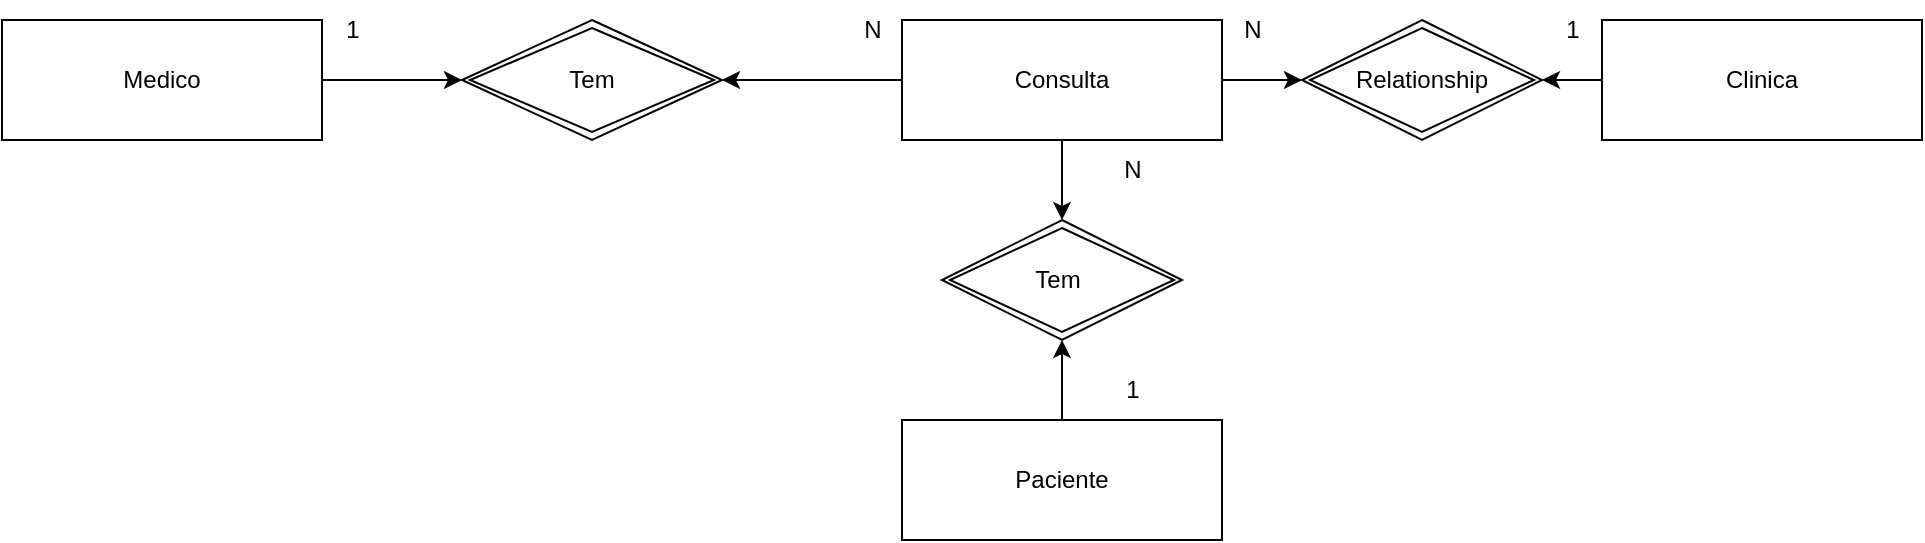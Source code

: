 <mxfile version="28.1.1" pages="6">
  <diagram name="Conceitual - Clinica" id="ISvhgiqGK7bVpCcJm8V1">
    <mxGraphModel dx="1042" dy="562" grid="1" gridSize="10" guides="1" tooltips="1" connect="1" arrows="1" fold="1" page="1" pageScale="1" pageWidth="827" pageHeight="1169" math="0" shadow="0">
      <root>
        <mxCell id="0" />
        <mxCell id="1" parent="0" />
        <mxCell id="0J768ejclHdjP3n0b49p-18" style="edgeStyle=orthogonalEdgeStyle;rounded=0;orthogonalLoop=1;jettySize=auto;html=1;entryX=0;entryY=0.5;entryDx=0;entryDy=0;" parent="1" source="0J768ejclHdjP3n0b49p-1" target="0J768ejclHdjP3n0b49p-12" edge="1">
          <mxGeometry relative="1" as="geometry" />
        </mxCell>
        <mxCell id="0J768ejclHdjP3n0b49p-1" value="Medico" style="rounded=0;whiteSpace=wrap;html=1;" parent="1" vertex="1">
          <mxGeometry y="170" width="160" height="60" as="geometry" />
        </mxCell>
        <mxCell id="0J768ejclHdjP3n0b49p-22" style="edgeStyle=orthogonalEdgeStyle;rounded=0;orthogonalLoop=1;jettySize=auto;html=1;entryX=0.5;entryY=1;entryDx=0;entryDy=0;" parent="1" source="0J768ejclHdjP3n0b49p-2" target="0J768ejclHdjP3n0b49p-19" edge="1">
          <mxGeometry relative="1" as="geometry">
            <mxPoint x="530" y="340" as="targetPoint" />
          </mxGeometry>
        </mxCell>
        <mxCell id="0J768ejclHdjP3n0b49p-2" value="Paciente" style="rounded=0;whiteSpace=wrap;html=1;" parent="1" vertex="1">
          <mxGeometry x="450" y="370" width="160" height="60" as="geometry" />
        </mxCell>
        <mxCell id="0J768ejclHdjP3n0b49p-17" style="edgeStyle=orthogonalEdgeStyle;rounded=0;orthogonalLoop=1;jettySize=auto;html=1;entryX=1;entryY=0.5;entryDx=0;entryDy=0;" parent="1" source="0J768ejclHdjP3n0b49p-3" target="0J768ejclHdjP3n0b49p-12" edge="1">
          <mxGeometry relative="1" as="geometry" />
        </mxCell>
        <mxCell id="0J768ejclHdjP3n0b49p-21" style="edgeStyle=orthogonalEdgeStyle;rounded=0;orthogonalLoop=1;jettySize=auto;html=1;" parent="1" source="0J768ejclHdjP3n0b49p-3" target="0J768ejclHdjP3n0b49p-19" edge="1">
          <mxGeometry relative="1" as="geometry" />
        </mxCell>
        <mxCell id="0J768ejclHdjP3n0b49p-24" value="" style="edgeStyle=orthogonalEdgeStyle;rounded=0;orthogonalLoop=1;jettySize=auto;html=1;" parent="1" source="0J768ejclHdjP3n0b49p-3" target="0J768ejclHdjP3n0b49p-20" edge="1">
          <mxGeometry relative="1" as="geometry" />
        </mxCell>
        <mxCell id="0J768ejclHdjP3n0b49p-3" value="Consulta" style="rounded=0;whiteSpace=wrap;html=1;" parent="1" vertex="1">
          <mxGeometry x="450" y="170" width="160" height="60" as="geometry" />
        </mxCell>
        <mxCell id="0J768ejclHdjP3n0b49p-23" value="" style="edgeStyle=orthogonalEdgeStyle;rounded=0;orthogonalLoop=1;jettySize=auto;html=1;" parent="1" source="0J768ejclHdjP3n0b49p-5" target="0J768ejclHdjP3n0b49p-20" edge="1">
          <mxGeometry relative="1" as="geometry" />
        </mxCell>
        <mxCell id="0J768ejclHdjP3n0b49p-5" value="Clinica" style="rounded=0;whiteSpace=wrap;html=1;" parent="1" vertex="1">
          <mxGeometry x="800" y="170" width="160" height="60" as="geometry" />
        </mxCell>
        <mxCell id="0J768ejclHdjP3n0b49p-12" value="Tem" style="shape=rhombus;double=1;perimeter=rhombusPerimeter;whiteSpace=wrap;html=1;align=center;" parent="1" vertex="1">
          <mxGeometry x="230" y="170" width="130" height="60" as="geometry" />
        </mxCell>
        <mxCell id="0J768ejclHdjP3n0b49p-19" value="Tem&lt;span style=&quot;white-space: pre;&quot;&gt;&#x9;&lt;/span&gt;" style="shape=rhombus;double=1;perimeter=rhombusPerimeter;whiteSpace=wrap;html=1;align=center;" parent="1" vertex="1">
          <mxGeometry x="470" y="270" width="120" height="60" as="geometry" />
        </mxCell>
        <mxCell id="0J768ejclHdjP3n0b49p-20" value="Relationship" style="shape=rhombus;double=1;perimeter=rhombusPerimeter;whiteSpace=wrap;html=1;align=center;" parent="1" vertex="1">
          <mxGeometry x="650" y="170" width="120" height="60" as="geometry" />
        </mxCell>
        <mxCell id="momoLNow72a-B9OD6-JR-1" value="N" style="text;html=1;align=center;verticalAlign=middle;resizable=0;points=[];autosize=1;strokeColor=none;fillColor=none;" parent="1" vertex="1">
          <mxGeometry x="420" y="160" width="30" height="30" as="geometry" />
        </mxCell>
        <mxCell id="momoLNow72a-B9OD6-JR-2" value="1" style="text;html=1;align=center;verticalAlign=middle;resizable=0;points=[];autosize=1;strokeColor=none;fillColor=none;" parent="1" vertex="1">
          <mxGeometry x="160" y="160" width="30" height="30" as="geometry" />
        </mxCell>
        <mxCell id="momoLNow72a-B9OD6-JR-4" value="1" style="text;html=1;align=center;verticalAlign=middle;resizable=0;points=[];autosize=1;strokeColor=none;fillColor=none;" parent="1" vertex="1">
          <mxGeometry x="770" y="160" width="30" height="30" as="geometry" />
        </mxCell>
        <mxCell id="momoLNow72a-B9OD6-JR-5" value="N" style="text;html=1;align=center;verticalAlign=middle;resizable=0;points=[];autosize=1;strokeColor=none;fillColor=none;" parent="1" vertex="1">
          <mxGeometry x="610" y="160" width="30" height="30" as="geometry" />
        </mxCell>
        <mxCell id="momoLNow72a-B9OD6-JR-6" value="1" style="text;html=1;align=center;verticalAlign=middle;resizable=0;points=[];autosize=1;strokeColor=none;fillColor=none;" parent="1" vertex="1">
          <mxGeometry x="550" y="340" width="30" height="30" as="geometry" />
        </mxCell>
        <mxCell id="momoLNow72a-B9OD6-JR-7" value="N" style="text;html=1;align=center;verticalAlign=middle;resizable=0;points=[];autosize=1;strokeColor=none;fillColor=none;" parent="1" vertex="1">
          <mxGeometry x="550" y="230" width="30" height="30" as="geometry" />
        </mxCell>
      </root>
    </mxGraphModel>
  </diagram>
  <diagram id="Uw0sTCRwh2S8Thxcqy2n" name="Lógico - Clínica">
    <mxGraphModel dx="1042" dy="562" grid="1" gridSize="10" guides="1" tooltips="1" connect="1" arrows="1" fold="1" page="1" pageScale="1" pageWidth="827" pageHeight="1169" math="0" shadow="0">
      <root>
        <mxCell id="0" />
        <mxCell id="1" parent="0" />
        <mxCell id="CLcQyrH4NLoMA4y-_U86-1" value="Medico" style="shape=table;startSize=30;container=1;collapsible=1;childLayout=tableLayout;fixedRows=1;rowLines=0;fontStyle=1;align=center;resizeLast=1;html=1;" parent="1" vertex="1">
          <mxGeometry x="80" y="80" width="180" height="150" as="geometry" />
        </mxCell>
        <mxCell id="CLcQyrH4NLoMA4y-_U86-2" value="" style="shape=tableRow;horizontal=0;startSize=0;swimlaneHead=0;swimlaneBody=0;fillColor=none;collapsible=0;dropTarget=0;points=[[0,0.5],[1,0.5]];portConstraint=eastwest;top=0;left=0;right=0;bottom=1;" parent="CLcQyrH4NLoMA4y-_U86-1" vertex="1">
          <mxGeometry y="30" width="180" height="30" as="geometry" />
        </mxCell>
        <mxCell id="CLcQyrH4NLoMA4y-_U86-3" value="PK" style="shape=partialRectangle;connectable=0;fillColor=none;top=0;left=0;bottom=0;right=0;fontStyle=1;overflow=hidden;whiteSpace=wrap;html=1;" parent="CLcQyrH4NLoMA4y-_U86-2" vertex="1">
          <mxGeometry width="30" height="30" as="geometry">
            <mxRectangle width="30" height="30" as="alternateBounds" />
          </mxGeometry>
        </mxCell>
        <mxCell id="CLcQyrH4NLoMA4y-_U86-4" value="id_medico" style="shape=partialRectangle;connectable=0;fillColor=none;top=0;left=0;bottom=0;right=0;align=left;spacingLeft=6;fontStyle=5;overflow=hidden;whiteSpace=wrap;html=1;" parent="CLcQyrH4NLoMA4y-_U86-2" vertex="1">
          <mxGeometry x="30" width="150" height="30" as="geometry">
            <mxRectangle width="150" height="30" as="alternateBounds" />
          </mxGeometry>
        </mxCell>
        <mxCell id="CLcQyrH4NLoMA4y-_U86-5" value="" style="shape=tableRow;horizontal=0;startSize=0;swimlaneHead=0;swimlaneBody=0;fillColor=none;collapsible=0;dropTarget=0;points=[[0,0.5],[1,0.5]];portConstraint=eastwest;top=0;left=0;right=0;bottom=0;" parent="CLcQyrH4NLoMA4y-_U86-1" vertex="1">
          <mxGeometry y="60" width="180" height="30" as="geometry" />
        </mxCell>
        <mxCell id="CLcQyrH4NLoMA4y-_U86-6" value="" style="shape=partialRectangle;connectable=0;fillColor=none;top=0;left=0;bottom=0;right=0;editable=1;overflow=hidden;whiteSpace=wrap;html=1;" parent="CLcQyrH4NLoMA4y-_U86-5" vertex="1">
          <mxGeometry width="30" height="30" as="geometry">
            <mxRectangle width="30" height="30" as="alternateBounds" />
          </mxGeometry>
        </mxCell>
        <mxCell id="CLcQyrH4NLoMA4y-_U86-7" value="nome" style="shape=partialRectangle;connectable=0;fillColor=none;top=0;left=0;bottom=0;right=0;align=left;spacingLeft=6;overflow=hidden;whiteSpace=wrap;html=1;" parent="CLcQyrH4NLoMA4y-_U86-5" vertex="1">
          <mxGeometry x="30" width="150" height="30" as="geometry">
            <mxRectangle width="150" height="30" as="alternateBounds" />
          </mxGeometry>
        </mxCell>
        <mxCell id="CLcQyrH4NLoMA4y-_U86-8" value="" style="shape=tableRow;horizontal=0;startSize=0;swimlaneHead=0;swimlaneBody=0;fillColor=none;collapsible=0;dropTarget=0;points=[[0,0.5],[1,0.5]];portConstraint=eastwest;top=0;left=0;right=0;bottom=0;" parent="CLcQyrH4NLoMA4y-_U86-1" vertex="1">
          <mxGeometry y="90" width="180" height="30" as="geometry" />
        </mxCell>
        <mxCell id="CLcQyrH4NLoMA4y-_U86-9" value="" style="shape=partialRectangle;connectable=0;fillColor=none;top=0;left=0;bottom=0;right=0;editable=1;overflow=hidden;whiteSpace=wrap;html=1;" parent="CLcQyrH4NLoMA4y-_U86-8" vertex="1">
          <mxGeometry width="30" height="30" as="geometry">
            <mxRectangle width="30" height="30" as="alternateBounds" />
          </mxGeometry>
        </mxCell>
        <mxCell id="CLcQyrH4NLoMA4y-_U86-10" value="crm" style="shape=partialRectangle;connectable=0;fillColor=none;top=0;left=0;bottom=0;right=0;align=left;spacingLeft=6;overflow=hidden;whiteSpace=wrap;html=1;" parent="CLcQyrH4NLoMA4y-_U86-8" vertex="1">
          <mxGeometry x="30" width="150" height="30" as="geometry">
            <mxRectangle width="150" height="30" as="alternateBounds" />
          </mxGeometry>
        </mxCell>
        <mxCell id="CLcQyrH4NLoMA4y-_U86-11" value="" style="shape=tableRow;horizontal=0;startSize=0;swimlaneHead=0;swimlaneBody=0;fillColor=none;collapsible=0;dropTarget=0;points=[[0,0.5],[1,0.5]];portConstraint=eastwest;top=0;left=0;right=0;bottom=0;" parent="CLcQyrH4NLoMA4y-_U86-1" vertex="1">
          <mxGeometry y="120" width="180" height="30" as="geometry" />
        </mxCell>
        <mxCell id="CLcQyrH4NLoMA4y-_U86-12" value="" style="shape=partialRectangle;connectable=0;fillColor=none;top=0;left=0;bottom=0;right=0;editable=1;overflow=hidden;whiteSpace=wrap;html=1;" parent="CLcQyrH4NLoMA4y-_U86-11" vertex="1">
          <mxGeometry width="30" height="30" as="geometry">
            <mxRectangle width="30" height="30" as="alternateBounds" />
          </mxGeometry>
        </mxCell>
        <mxCell id="CLcQyrH4NLoMA4y-_U86-13" value="especialidade" style="shape=partialRectangle;connectable=0;fillColor=none;top=0;left=0;bottom=0;right=0;align=left;spacingLeft=6;overflow=hidden;whiteSpace=wrap;html=1;" parent="CLcQyrH4NLoMA4y-_U86-11" vertex="1">
          <mxGeometry x="30" width="150" height="30" as="geometry">
            <mxRectangle width="150" height="30" as="alternateBounds" />
          </mxGeometry>
        </mxCell>
        <mxCell id="NpNW4uNH6tbtnvFro-1x-30" value="Consulta" style="shape=table;startSize=30;container=1;collapsible=1;childLayout=tableLayout;fixedRows=1;rowLines=0;fontStyle=1;align=center;resizeLast=1;html=1;" parent="1" vertex="1">
          <mxGeometry x="480" y="90" width="180" height="180" as="geometry" />
        </mxCell>
        <mxCell id="NpNW4uNH6tbtnvFro-1x-31" value="" style="shape=tableRow;horizontal=0;startSize=0;swimlaneHead=0;swimlaneBody=0;fillColor=none;collapsible=0;dropTarget=0;points=[[0,0.5],[1,0.5]];portConstraint=eastwest;top=0;left=0;right=0;bottom=1;" parent="NpNW4uNH6tbtnvFro-1x-30" vertex="1">
          <mxGeometry y="30" width="180" height="30" as="geometry" />
        </mxCell>
        <mxCell id="NpNW4uNH6tbtnvFro-1x-32" value="PK" style="shape=partialRectangle;connectable=0;fillColor=none;top=0;left=0;bottom=0;right=0;fontStyle=1;overflow=hidden;whiteSpace=wrap;html=1;" parent="NpNW4uNH6tbtnvFro-1x-31" vertex="1">
          <mxGeometry width="30" height="30" as="geometry">
            <mxRectangle width="30" height="30" as="alternateBounds" />
          </mxGeometry>
        </mxCell>
        <mxCell id="NpNW4uNH6tbtnvFro-1x-33" value="id_consulta" style="shape=partialRectangle;connectable=0;fillColor=none;top=0;left=0;bottom=0;right=0;align=left;spacingLeft=6;fontStyle=5;overflow=hidden;whiteSpace=wrap;html=1;" parent="NpNW4uNH6tbtnvFro-1x-31" vertex="1">
          <mxGeometry x="30" width="150" height="30" as="geometry">
            <mxRectangle width="150" height="30" as="alternateBounds" />
          </mxGeometry>
        </mxCell>
        <mxCell id="NpNW4uNH6tbtnvFro-1x-34" value="" style="shape=tableRow;horizontal=0;startSize=0;swimlaneHead=0;swimlaneBody=0;fillColor=none;collapsible=0;dropTarget=0;points=[[0,0.5],[1,0.5]];portConstraint=eastwest;top=0;left=0;right=0;bottom=0;" parent="NpNW4uNH6tbtnvFro-1x-30" vertex="1">
          <mxGeometry y="60" width="180" height="30" as="geometry" />
        </mxCell>
        <mxCell id="NpNW4uNH6tbtnvFro-1x-35" value="" style="shape=partialRectangle;connectable=0;fillColor=none;top=0;left=0;bottom=0;right=0;editable=1;overflow=hidden;whiteSpace=wrap;html=1;" parent="NpNW4uNH6tbtnvFro-1x-34" vertex="1">
          <mxGeometry width="30" height="30" as="geometry">
            <mxRectangle width="30" height="30" as="alternateBounds" />
          </mxGeometry>
        </mxCell>
        <mxCell id="NpNW4uNH6tbtnvFro-1x-36" value="data" style="shape=partialRectangle;connectable=0;fillColor=none;top=0;left=0;bottom=0;right=0;align=left;spacingLeft=6;overflow=hidden;whiteSpace=wrap;html=1;" parent="NpNW4uNH6tbtnvFro-1x-34" vertex="1">
          <mxGeometry x="30" width="150" height="30" as="geometry">
            <mxRectangle width="150" height="30" as="alternateBounds" />
          </mxGeometry>
        </mxCell>
        <mxCell id="NpNW4uNH6tbtnvFro-1x-46" value="" style="shape=tableRow;horizontal=0;startSize=0;swimlaneHead=0;swimlaneBody=0;fillColor=none;collapsible=0;dropTarget=0;points=[[0,0.5],[1,0.5]];portConstraint=eastwest;top=0;left=0;right=0;bottom=0;" parent="NpNW4uNH6tbtnvFro-1x-30" vertex="1">
          <mxGeometry y="90" width="180" height="30" as="geometry" />
        </mxCell>
        <mxCell id="NpNW4uNH6tbtnvFro-1x-47" value="FK" style="shape=partialRectangle;connectable=0;fillColor=none;top=0;left=0;bottom=0;right=0;editable=1;overflow=hidden;whiteSpace=wrap;html=1;" parent="NpNW4uNH6tbtnvFro-1x-46" vertex="1">
          <mxGeometry width="30" height="30" as="geometry">
            <mxRectangle width="30" height="30" as="alternateBounds" />
          </mxGeometry>
        </mxCell>
        <mxCell id="NpNW4uNH6tbtnvFro-1x-48" value="id_medico" style="shape=partialRectangle;connectable=0;fillColor=none;top=0;left=0;bottom=0;right=0;align=left;spacingLeft=6;overflow=hidden;whiteSpace=wrap;html=1;" parent="NpNW4uNH6tbtnvFro-1x-46" vertex="1">
          <mxGeometry x="30" width="150" height="30" as="geometry">
            <mxRectangle width="150" height="30" as="alternateBounds" />
          </mxGeometry>
        </mxCell>
        <mxCell id="xi7lZH8SY13pWLcvLJCU-1" value="" style="shape=tableRow;horizontal=0;startSize=0;swimlaneHead=0;swimlaneBody=0;fillColor=none;collapsible=0;dropTarget=0;points=[[0,0.5],[1,0.5]];portConstraint=eastwest;top=0;left=0;right=0;bottom=0;" parent="NpNW4uNH6tbtnvFro-1x-30" vertex="1">
          <mxGeometry y="120" width="180" height="30" as="geometry" />
        </mxCell>
        <mxCell id="xi7lZH8SY13pWLcvLJCU-2" value="FK" style="shape=partialRectangle;connectable=0;fillColor=none;top=0;left=0;bottom=0;right=0;editable=1;overflow=hidden;whiteSpace=wrap;html=1;" parent="xi7lZH8SY13pWLcvLJCU-1" vertex="1">
          <mxGeometry width="30" height="30" as="geometry">
            <mxRectangle width="30" height="30" as="alternateBounds" />
          </mxGeometry>
        </mxCell>
        <mxCell id="xi7lZH8SY13pWLcvLJCU-3" value="cpf" style="shape=partialRectangle;connectable=0;fillColor=none;top=0;left=0;bottom=0;right=0;align=left;spacingLeft=6;overflow=hidden;whiteSpace=wrap;html=1;" parent="xi7lZH8SY13pWLcvLJCU-1" vertex="1">
          <mxGeometry x="30" width="150" height="30" as="geometry">
            <mxRectangle width="150" height="30" as="alternateBounds" />
          </mxGeometry>
        </mxCell>
        <mxCell id="QbI9VZjTtlBX8yZRsTBM-1" value="" style="shape=tableRow;horizontal=0;startSize=0;swimlaneHead=0;swimlaneBody=0;fillColor=none;collapsible=0;dropTarget=0;points=[[0,0.5],[1,0.5]];portConstraint=eastwest;top=0;left=0;right=0;bottom=0;" parent="NpNW4uNH6tbtnvFro-1x-30" vertex="1">
          <mxGeometry y="150" width="180" height="30" as="geometry" />
        </mxCell>
        <mxCell id="QbI9VZjTtlBX8yZRsTBM-2" value="FK" style="shape=partialRectangle;connectable=0;fillColor=none;top=0;left=0;bottom=0;right=0;editable=1;overflow=hidden;whiteSpace=wrap;html=1;" parent="QbI9VZjTtlBX8yZRsTBM-1" vertex="1">
          <mxGeometry width="30" height="30" as="geometry">
            <mxRectangle width="30" height="30" as="alternateBounds" />
          </mxGeometry>
        </mxCell>
        <mxCell id="QbI9VZjTtlBX8yZRsTBM-3" value="id_clinica" style="shape=partialRectangle;connectable=0;fillColor=none;top=0;left=0;bottom=0;right=0;align=left;spacingLeft=6;overflow=hidden;whiteSpace=wrap;html=1;" parent="QbI9VZjTtlBX8yZRsTBM-1" vertex="1">
          <mxGeometry x="30" width="150" height="30" as="geometry">
            <mxRectangle width="150" height="30" as="alternateBounds" />
          </mxGeometry>
        </mxCell>
        <mxCell id="-Z4cffSGvihJTCeLb-3g-1" value="Paciente" style="shape=table;startSize=30;container=1;collapsible=1;childLayout=tableLayout;fixedRows=1;rowLines=0;fontStyle=1;align=center;resizeLast=1;html=1;" parent="1" vertex="1">
          <mxGeometry x="480" y="420" width="180" height="150" as="geometry" />
        </mxCell>
        <mxCell id="-Z4cffSGvihJTCeLb-3g-2" value="" style="shape=tableRow;horizontal=0;startSize=0;swimlaneHead=0;swimlaneBody=0;fillColor=none;collapsible=0;dropTarget=0;points=[[0,0.5],[1,0.5]];portConstraint=eastwest;top=0;left=0;right=0;bottom=1;" parent="-Z4cffSGvihJTCeLb-3g-1" vertex="1">
          <mxGeometry y="30" width="180" height="30" as="geometry" />
        </mxCell>
        <mxCell id="-Z4cffSGvihJTCeLb-3g-3" value="PK" style="shape=partialRectangle;connectable=0;fillColor=none;top=0;left=0;bottom=0;right=0;fontStyle=1;overflow=hidden;whiteSpace=wrap;html=1;" parent="-Z4cffSGvihJTCeLb-3g-2" vertex="1">
          <mxGeometry width="30" height="30" as="geometry">
            <mxRectangle width="30" height="30" as="alternateBounds" />
          </mxGeometry>
        </mxCell>
        <mxCell id="-Z4cffSGvihJTCeLb-3g-4" value="cpf" style="shape=partialRectangle;connectable=0;fillColor=none;top=0;left=0;bottom=0;right=0;align=left;spacingLeft=6;fontStyle=5;overflow=hidden;whiteSpace=wrap;html=1;" parent="-Z4cffSGvihJTCeLb-3g-2" vertex="1">
          <mxGeometry x="30" width="150" height="30" as="geometry">
            <mxRectangle width="150" height="30" as="alternateBounds" />
          </mxGeometry>
        </mxCell>
        <mxCell id="-Z4cffSGvihJTCeLb-3g-5" value="" style="shape=tableRow;horizontal=0;startSize=0;swimlaneHead=0;swimlaneBody=0;fillColor=none;collapsible=0;dropTarget=0;points=[[0,0.5],[1,0.5]];portConstraint=eastwest;top=0;left=0;right=0;bottom=0;" parent="-Z4cffSGvihJTCeLb-3g-1" vertex="1">
          <mxGeometry y="60" width="180" height="30" as="geometry" />
        </mxCell>
        <mxCell id="-Z4cffSGvihJTCeLb-3g-6" value="" style="shape=partialRectangle;connectable=0;fillColor=none;top=0;left=0;bottom=0;right=0;editable=1;overflow=hidden;whiteSpace=wrap;html=1;" parent="-Z4cffSGvihJTCeLb-3g-5" vertex="1">
          <mxGeometry width="30" height="30" as="geometry">
            <mxRectangle width="30" height="30" as="alternateBounds" />
          </mxGeometry>
        </mxCell>
        <mxCell id="-Z4cffSGvihJTCeLb-3g-7" value="nome" style="shape=partialRectangle;connectable=0;fillColor=none;top=0;left=0;bottom=0;right=0;align=left;spacingLeft=6;overflow=hidden;whiteSpace=wrap;html=1;" parent="-Z4cffSGvihJTCeLb-3g-5" vertex="1">
          <mxGeometry x="30" width="150" height="30" as="geometry">
            <mxRectangle width="150" height="30" as="alternateBounds" />
          </mxGeometry>
        </mxCell>
        <mxCell id="-Z4cffSGvihJTCeLb-3g-8" value="" style="shape=tableRow;horizontal=0;startSize=0;swimlaneHead=0;swimlaneBody=0;fillColor=none;collapsible=0;dropTarget=0;points=[[0,0.5],[1,0.5]];portConstraint=eastwest;top=0;left=0;right=0;bottom=0;" parent="-Z4cffSGvihJTCeLb-3g-1" vertex="1">
          <mxGeometry y="90" width="180" height="30" as="geometry" />
        </mxCell>
        <mxCell id="-Z4cffSGvihJTCeLb-3g-9" value="" style="shape=partialRectangle;connectable=0;fillColor=none;top=0;left=0;bottom=0;right=0;editable=1;overflow=hidden;whiteSpace=wrap;html=1;" parent="-Z4cffSGvihJTCeLb-3g-8" vertex="1">
          <mxGeometry width="30" height="30" as="geometry">
            <mxRectangle width="30" height="30" as="alternateBounds" />
          </mxGeometry>
        </mxCell>
        <mxCell id="-Z4cffSGvihJTCeLb-3g-10" value="idade" style="shape=partialRectangle;connectable=0;fillColor=none;top=0;left=0;bottom=0;right=0;align=left;spacingLeft=6;overflow=hidden;whiteSpace=wrap;html=1;" parent="-Z4cffSGvihJTCeLb-3g-8" vertex="1">
          <mxGeometry x="30" width="150" height="30" as="geometry">
            <mxRectangle width="150" height="30" as="alternateBounds" />
          </mxGeometry>
        </mxCell>
        <mxCell id="-Z4cffSGvihJTCeLb-3g-11" value="" style="shape=tableRow;horizontal=0;startSize=0;swimlaneHead=0;swimlaneBody=0;fillColor=none;collapsible=0;dropTarget=0;points=[[0,0.5],[1,0.5]];portConstraint=eastwest;top=0;left=0;right=0;bottom=0;" parent="-Z4cffSGvihJTCeLb-3g-1" vertex="1">
          <mxGeometry y="120" width="180" height="30" as="geometry" />
        </mxCell>
        <mxCell id="-Z4cffSGvihJTCeLb-3g-12" value="" style="shape=partialRectangle;connectable=0;fillColor=none;top=0;left=0;bottom=0;right=0;editable=1;overflow=hidden;whiteSpace=wrap;html=1;" parent="-Z4cffSGvihJTCeLb-3g-11" vertex="1">
          <mxGeometry width="30" height="30" as="geometry">
            <mxRectangle width="30" height="30" as="alternateBounds" />
          </mxGeometry>
        </mxCell>
        <mxCell id="-Z4cffSGvihJTCeLb-3g-13" value="data_nascimento" style="shape=partialRectangle;connectable=0;fillColor=none;top=0;left=0;bottom=0;right=0;align=left;spacingLeft=6;overflow=hidden;whiteSpace=wrap;html=1;" parent="-Z4cffSGvihJTCeLb-3g-11" vertex="1">
          <mxGeometry x="30" width="150" height="30" as="geometry">
            <mxRectangle width="150" height="30" as="alternateBounds" />
          </mxGeometry>
        </mxCell>
        <mxCell id="VBzEk5fF84tRJ6DDCbcE-1" value="Clinica" style="shape=table;startSize=30;container=1;collapsible=1;childLayout=tableLayout;fixedRows=1;rowLines=0;fontStyle=1;align=center;resizeLast=1;html=1;" parent="1" vertex="1">
          <mxGeometry x="827" y="110" width="180" height="150" as="geometry" />
        </mxCell>
        <mxCell id="VBzEk5fF84tRJ6DDCbcE-2" value="" style="shape=tableRow;horizontal=0;startSize=0;swimlaneHead=0;swimlaneBody=0;fillColor=none;collapsible=0;dropTarget=0;points=[[0,0.5],[1,0.5]];portConstraint=eastwest;top=0;left=0;right=0;bottom=1;" parent="VBzEk5fF84tRJ6DDCbcE-1" vertex="1">
          <mxGeometry y="30" width="180" height="30" as="geometry" />
        </mxCell>
        <mxCell id="VBzEk5fF84tRJ6DDCbcE-3" value="PK" style="shape=partialRectangle;connectable=0;fillColor=none;top=0;left=0;bottom=0;right=0;fontStyle=1;overflow=hidden;whiteSpace=wrap;html=1;" parent="VBzEk5fF84tRJ6DDCbcE-2" vertex="1">
          <mxGeometry width="30" height="30" as="geometry">
            <mxRectangle width="30" height="30" as="alternateBounds" />
          </mxGeometry>
        </mxCell>
        <mxCell id="VBzEk5fF84tRJ6DDCbcE-4" value="id_clinica" style="shape=partialRectangle;connectable=0;fillColor=none;top=0;left=0;bottom=0;right=0;align=left;spacingLeft=6;fontStyle=5;overflow=hidden;whiteSpace=wrap;html=1;" parent="VBzEk5fF84tRJ6DDCbcE-2" vertex="1">
          <mxGeometry x="30" width="150" height="30" as="geometry">
            <mxRectangle width="150" height="30" as="alternateBounds" />
          </mxGeometry>
        </mxCell>
        <mxCell id="VBzEk5fF84tRJ6DDCbcE-5" value="" style="shape=tableRow;horizontal=0;startSize=0;swimlaneHead=0;swimlaneBody=0;fillColor=none;collapsible=0;dropTarget=0;points=[[0,0.5],[1,0.5]];portConstraint=eastwest;top=0;left=0;right=0;bottom=0;" parent="VBzEk5fF84tRJ6DDCbcE-1" vertex="1">
          <mxGeometry y="60" width="180" height="30" as="geometry" />
        </mxCell>
        <mxCell id="VBzEk5fF84tRJ6DDCbcE-6" value="" style="shape=partialRectangle;connectable=0;fillColor=none;top=0;left=0;bottom=0;right=0;editable=1;overflow=hidden;whiteSpace=wrap;html=1;" parent="VBzEk5fF84tRJ6DDCbcE-5" vertex="1">
          <mxGeometry width="30" height="30" as="geometry">
            <mxRectangle width="30" height="30" as="alternateBounds" />
          </mxGeometry>
        </mxCell>
        <mxCell id="VBzEk5fF84tRJ6DDCbcE-7" value="nome" style="shape=partialRectangle;connectable=0;fillColor=none;top=0;left=0;bottom=0;right=0;align=left;spacingLeft=6;overflow=hidden;whiteSpace=wrap;html=1;" parent="VBzEk5fF84tRJ6DDCbcE-5" vertex="1">
          <mxGeometry x="30" width="150" height="30" as="geometry">
            <mxRectangle width="150" height="30" as="alternateBounds" />
          </mxGeometry>
        </mxCell>
        <mxCell id="VBzEk5fF84tRJ6DDCbcE-8" value="" style="shape=tableRow;horizontal=0;startSize=0;swimlaneHead=0;swimlaneBody=0;fillColor=none;collapsible=0;dropTarget=0;points=[[0,0.5],[1,0.5]];portConstraint=eastwest;top=0;left=0;right=0;bottom=0;" parent="VBzEk5fF84tRJ6DDCbcE-1" vertex="1">
          <mxGeometry y="90" width="180" height="30" as="geometry" />
        </mxCell>
        <mxCell id="VBzEk5fF84tRJ6DDCbcE-9" value="" style="shape=partialRectangle;connectable=0;fillColor=none;top=0;left=0;bottom=0;right=0;editable=1;overflow=hidden;whiteSpace=wrap;html=1;" parent="VBzEk5fF84tRJ6DDCbcE-8" vertex="1">
          <mxGeometry width="30" height="30" as="geometry">
            <mxRectangle width="30" height="30" as="alternateBounds" />
          </mxGeometry>
        </mxCell>
        <mxCell id="VBzEk5fF84tRJ6DDCbcE-10" value="descricao" style="shape=partialRectangle;connectable=0;fillColor=none;top=0;left=0;bottom=0;right=0;align=left;spacingLeft=6;overflow=hidden;whiteSpace=wrap;html=1;" parent="VBzEk5fF84tRJ6DDCbcE-8" vertex="1">
          <mxGeometry x="30" width="150" height="30" as="geometry">
            <mxRectangle width="150" height="30" as="alternateBounds" />
          </mxGeometry>
        </mxCell>
        <mxCell id="VBzEk5fF84tRJ6DDCbcE-11" value="" style="shape=tableRow;horizontal=0;startSize=0;swimlaneHead=0;swimlaneBody=0;fillColor=none;collapsible=0;dropTarget=0;points=[[0,0.5],[1,0.5]];portConstraint=eastwest;top=0;left=0;right=0;bottom=0;" parent="VBzEk5fF84tRJ6DDCbcE-1" vertex="1">
          <mxGeometry y="120" width="180" height="30" as="geometry" />
        </mxCell>
        <mxCell id="VBzEk5fF84tRJ6DDCbcE-12" value="" style="shape=partialRectangle;connectable=0;fillColor=none;top=0;left=0;bottom=0;right=0;editable=1;overflow=hidden;whiteSpace=wrap;html=1;" parent="VBzEk5fF84tRJ6DDCbcE-11" vertex="1">
          <mxGeometry width="30" height="30" as="geometry">
            <mxRectangle width="30" height="30" as="alternateBounds" />
          </mxGeometry>
        </mxCell>
        <mxCell id="VBzEk5fF84tRJ6DDCbcE-13" value="endereco" style="shape=partialRectangle;connectable=0;fillColor=none;top=0;left=0;bottom=0;right=0;align=left;spacingLeft=6;overflow=hidden;whiteSpace=wrap;html=1;" parent="VBzEk5fF84tRJ6DDCbcE-11" vertex="1">
          <mxGeometry x="30" width="150" height="30" as="geometry">
            <mxRectangle width="150" height="30" as="alternateBounds" />
          </mxGeometry>
        </mxCell>
        <mxCell id="eg1zwSlWZDcanjfzA73P-1" value="" style="edgeStyle=entityRelationEdgeStyle;fontSize=12;html=1;endArrow=ERoneToMany;rounded=0;exitX=1.016;exitY=0.02;exitDx=0;exitDy=0;exitPerimeter=0;" parent="1" source="CLcQyrH4NLoMA4y-_U86-2" target="NpNW4uNH6tbtnvFro-1x-46" edge="1">
          <mxGeometry width="100" height="100" relative="1" as="geometry">
            <mxPoint x="360" y="340" as="sourcePoint" />
            <mxPoint x="460" y="240" as="targetPoint" />
          </mxGeometry>
        </mxCell>
        <mxCell id="t4R00_riL7-TZ6tRfeS5-5" value="" style="edgeStyle=entityRelationEdgeStyle;fontSize=12;html=1;endArrow=ERoneToMany;rounded=0;entryX=1;entryY=0.5;entryDx=0;entryDy=0;exitX=-0.007;exitY=0.116;exitDx=0;exitDy=0;exitPerimeter=0;" parent="1" source="VBzEk5fF84tRJ6DDCbcE-2" target="QbI9VZjTtlBX8yZRsTBM-1" edge="1">
          <mxGeometry width="100" height="100" relative="1" as="geometry">
            <mxPoint x="700" y="310" as="sourcePoint" />
            <mxPoint x="800" y="210" as="targetPoint" />
          </mxGeometry>
        </mxCell>
        <mxCell id="t4R00_riL7-TZ6tRfeS5-7" value="" style="edgeStyle=orthogonalEdgeStyle;fontSize=12;html=1;endArrow=ERoneToMany;rounded=0;curved=1;exitX=0;exitY=0.5;exitDx=0;exitDy=0;" parent="1" source="-Z4cffSGvihJTCeLb-3g-2" edge="1">
          <mxGeometry width="100" height="100" relative="1" as="geometry">
            <mxPoint x="380" y="525" as="sourcePoint" />
            <mxPoint x="480" y="220" as="targetPoint" />
            <Array as="points">
              <mxPoint x="440" y="465" />
              <mxPoint x="440" y="420" />
              <mxPoint x="410" y="420" />
              <mxPoint x="410" y="220" />
            </Array>
          </mxGeometry>
        </mxCell>
      </root>
    </mxGraphModel>
  </diagram>
  <diagram name="Físico - Clínica" id="sXMnfo0ESl73Rw8Log-U">
    <mxGraphModel dx="1042" dy="562" grid="1" gridSize="10" guides="1" tooltips="1" connect="1" arrows="1" fold="1" page="1" pageScale="1" pageWidth="827" pageHeight="1169" math="0" shadow="0">
      <root>
        <mxCell id="V-FbuudWU8bidS6LLlCR-0" />
        <mxCell id="V-FbuudWU8bidS6LLlCR-1" parent="V-FbuudWU8bidS6LLlCR-0" />
        <mxCell id="V-FbuudWU8bidS6LLlCR-2" value="Medico" style="shape=table;startSize=30;container=1;collapsible=1;childLayout=tableLayout;fixedRows=1;rowLines=0;fontStyle=1;align=center;resizeLast=1;html=1;" vertex="1" parent="V-FbuudWU8bidS6LLlCR-1">
          <mxGeometry x="80" y="80" width="220" height="150" as="geometry" />
        </mxCell>
        <mxCell id="V-FbuudWU8bidS6LLlCR-3" value="" style="shape=tableRow;horizontal=0;startSize=0;swimlaneHead=0;swimlaneBody=0;fillColor=none;collapsible=0;dropTarget=0;points=[[0,0.5],[1,0.5]];portConstraint=eastwest;top=0;left=0;right=0;bottom=1;" vertex="1" parent="V-FbuudWU8bidS6LLlCR-2">
          <mxGeometry y="30" width="220" height="30" as="geometry" />
        </mxCell>
        <mxCell id="V-FbuudWU8bidS6LLlCR-4" value="PK" style="shape=partialRectangle;connectable=0;fillColor=none;top=0;left=0;bottom=0;right=0;fontStyle=1;overflow=hidden;whiteSpace=wrap;html=1;" vertex="1" parent="V-FbuudWU8bidS6LLlCR-3">
          <mxGeometry width="30" height="30" as="geometry">
            <mxRectangle width="30" height="30" as="alternateBounds" />
          </mxGeometry>
        </mxCell>
        <mxCell id="V-FbuudWU8bidS6LLlCR-5" value="id_medico int" style="shape=partialRectangle;connectable=0;fillColor=none;top=0;left=0;bottom=0;right=0;align=left;spacingLeft=6;fontStyle=5;overflow=hidden;whiteSpace=wrap;html=1;" vertex="1" parent="V-FbuudWU8bidS6LLlCR-3">
          <mxGeometry x="30" width="190" height="30" as="geometry">
            <mxRectangle width="190" height="30" as="alternateBounds" />
          </mxGeometry>
        </mxCell>
        <mxCell id="V-FbuudWU8bidS6LLlCR-6" value="" style="shape=tableRow;horizontal=0;startSize=0;swimlaneHead=0;swimlaneBody=0;fillColor=none;collapsible=0;dropTarget=0;points=[[0,0.5],[1,0.5]];portConstraint=eastwest;top=0;left=0;right=0;bottom=0;" vertex="1" parent="V-FbuudWU8bidS6LLlCR-2">
          <mxGeometry y="60" width="220" height="30" as="geometry" />
        </mxCell>
        <mxCell id="V-FbuudWU8bidS6LLlCR-7" value="" style="shape=partialRectangle;connectable=0;fillColor=none;top=0;left=0;bottom=0;right=0;editable=1;overflow=hidden;whiteSpace=wrap;html=1;" vertex="1" parent="V-FbuudWU8bidS6LLlCR-6">
          <mxGeometry width="30" height="30" as="geometry">
            <mxRectangle width="30" height="30" as="alternateBounds" />
          </mxGeometry>
        </mxCell>
        <mxCell id="V-FbuudWU8bidS6LLlCR-8" value="nome TEXT NOT NULL" style="shape=partialRectangle;connectable=0;fillColor=none;top=0;left=0;bottom=0;right=0;align=left;spacingLeft=6;overflow=hidden;whiteSpace=wrap;html=1;" vertex="1" parent="V-FbuudWU8bidS6LLlCR-6">
          <mxGeometry x="30" width="190" height="30" as="geometry">
            <mxRectangle width="190" height="30" as="alternateBounds" />
          </mxGeometry>
        </mxCell>
        <mxCell id="V-FbuudWU8bidS6LLlCR-9" value="" style="shape=tableRow;horizontal=0;startSize=0;swimlaneHead=0;swimlaneBody=0;fillColor=none;collapsible=0;dropTarget=0;points=[[0,0.5],[1,0.5]];portConstraint=eastwest;top=0;left=0;right=0;bottom=0;" vertex="1" parent="V-FbuudWU8bidS6LLlCR-2">
          <mxGeometry y="90" width="220" height="30" as="geometry" />
        </mxCell>
        <mxCell id="V-FbuudWU8bidS6LLlCR-10" value="" style="shape=partialRectangle;connectable=0;fillColor=none;top=0;left=0;bottom=0;right=0;editable=1;overflow=hidden;whiteSpace=wrap;html=1;" vertex="1" parent="V-FbuudWU8bidS6LLlCR-9">
          <mxGeometry width="30" height="30" as="geometry">
            <mxRectangle width="30" height="30" as="alternateBounds" />
          </mxGeometry>
        </mxCell>
        <mxCell id="V-FbuudWU8bidS6LLlCR-11" value="crm TEXT NOT NULL" style="shape=partialRectangle;connectable=0;fillColor=none;top=0;left=0;bottom=0;right=0;align=left;spacingLeft=6;overflow=hidden;whiteSpace=wrap;html=1;" vertex="1" parent="V-FbuudWU8bidS6LLlCR-9">
          <mxGeometry x="30" width="190" height="30" as="geometry">
            <mxRectangle width="190" height="30" as="alternateBounds" />
          </mxGeometry>
        </mxCell>
        <mxCell id="V-FbuudWU8bidS6LLlCR-12" value="" style="shape=tableRow;horizontal=0;startSize=0;swimlaneHead=0;swimlaneBody=0;fillColor=none;collapsible=0;dropTarget=0;points=[[0,0.5],[1,0.5]];portConstraint=eastwest;top=0;left=0;right=0;bottom=0;" vertex="1" parent="V-FbuudWU8bidS6LLlCR-2">
          <mxGeometry y="120" width="220" height="30" as="geometry" />
        </mxCell>
        <mxCell id="V-FbuudWU8bidS6LLlCR-13" value="" style="shape=partialRectangle;connectable=0;fillColor=none;top=0;left=0;bottom=0;right=0;editable=1;overflow=hidden;whiteSpace=wrap;html=1;" vertex="1" parent="V-FbuudWU8bidS6LLlCR-12">
          <mxGeometry width="30" height="30" as="geometry">
            <mxRectangle width="30" height="30" as="alternateBounds" />
          </mxGeometry>
        </mxCell>
        <mxCell id="V-FbuudWU8bidS6LLlCR-14" value="especialidade TEXT NOT NULL" style="shape=partialRectangle;connectable=0;fillColor=none;top=0;left=0;bottom=0;right=0;align=left;spacingLeft=6;overflow=hidden;whiteSpace=wrap;html=1;" vertex="1" parent="V-FbuudWU8bidS6LLlCR-12">
          <mxGeometry x="30" width="190" height="30" as="geometry">
            <mxRectangle width="190" height="30" as="alternateBounds" />
          </mxGeometry>
        </mxCell>
        <mxCell id="V-FbuudWU8bidS6LLlCR-15" value="Consulta" style="shape=table;startSize=30;container=1;collapsible=1;childLayout=tableLayout;fixedRows=1;rowLines=0;fontStyle=1;align=center;resizeLast=1;html=1;" vertex="1" parent="V-FbuudWU8bidS6LLlCR-1">
          <mxGeometry x="481" y="90" width="199" height="210" as="geometry" />
        </mxCell>
        <mxCell id="V-FbuudWU8bidS6LLlCR-16" value="" style="shape=tableRow;horizontal=0;startSize=0;swimlaneHead=0;swimlaneBody=0;fillColor=none;collapsible=0;dropTarget=0;points=[[0,0.5],[1,0.5]];portConstraint=eastwest;top=0;left=0;right=0;bottom=1;" vertex="1" parent="V-FbuudWU8bidS6LLlCR-15">
          <mxGeometry y="30" width="199" height="30" as="geometry" />
        </mxCell>
        <mxCell id="V-FbuudWU8bidS6LLlCR-17" value="PK" style="shape=partialRectangle;connectable=0;fillColor=none;top=0;left=0;bottom=0;right=0;fontStyle=1;overflow=hidden;whiteSpace=wrap;html=1;" vertex="1" parent="V-FbuudWU8bidS6LLlCR-16">
          <mxGeometry width="30" height="30" as="geometry">
            <mxRectangle width="30" height="30" as="alternateBounds" />
          </mxGeometry>
        </mxCell>
        <mxCell id="V-FbuudWU8bidS6LLlCR-18" value="id_consulta INT" style="shape=partialRectangle;connectable=0;fillColor=none;top=0;left=0;bottom=0;right=0;align=left;spacingLeft=6;fontStyle=5;overflow=hidden;whiteSpace=wrap;html=1;" vertex="1" parent="V-FbuudWU8bidS6LLlCR-16">
          <mxGeometry x="30" width="169" height="30" as="geometry">
            <mxRectangle width="169" height="30" as="alternateBounds" />
          </mxGeometry>
        </mxCell>
        <mxCell id="V-FbuudWU8bidS6LLlCR-19" value="" style="shape=tableRow;horizontal=0;startSize=0;swimlaneHead=0;swimlaneBody=0;fillColor=none;collapsible=0;dropTarget=0;points=[[0,0.5],[1,0.5]];portConstraint=eastwest;top=0;left=0;right=0;bottom=0;" vertex="1" parent="V-FbuudWU8bidS6LLlCR-15">
          <mxGeometry y="60" width="199" height="30" as="geometry" />
        </mxCell>
        <mxCell id="V-FbuudWU8bidS6LLlCR-20" value="" style="shape=partialRectangle;connectable=0;fillColor=none;top=0;left=0;bottom=0;right=0;editable=1;overflow=hidden;whiteSpace=wrap;html=1;" vertex="1" parent="V-FbuudWU8bidS6LLlCR-19">
          <mxGeometry width="30" height="30" as="geometry">
            <mxRectangle width="30" height="30" as="alternateBounds" />
          </mxGeometry>
        </mxCell>
        <mxCell id="V-FbuudWU8bidS6LLlCR-21" value="data TIMESTMPZ" style="shape=partialRectangle;connectable=0;fillColor=none;top=0;left=0;bottom=0;right=0;align=left;spacingLeft=6;overflow=hidden;whiteSpace=wrap;html=1;" vertex="1" parent="V-FbuudWU8bidS6LLlCR-19">
          <mxGeometry x="30" width="169" height="30" as="geometry">
            <mxRectangle width="169" height="30" as="alternateBounds" />
          </mxGeometry>
        </mxCell>
        <mxCell id="V-FbuudWU8bidS6LLlCR-22" value="" style="shape=tableRow;horizontal=0;startSize=0;swimlaneHead=0;swimlaneBody=0;fillColor=none;collapsible=0;dropTarget=0;points=[[0,0.5],[1,0.5]];portConstraint=eastwest;top=0;left=0;right=0;bottom=0;" vertex="1" parent="V-FbuudWU8bidS6LLlCR-15">
          <mxGeometry y="90" width="199" height="30" as="geometry" />
        </mxCell>
        <mxCell id="V-FbuudWU8bidS6LLlCR-23" value="FK" style="shape=partialRectangle;connectable=0;fillColor=none;top=0;left=0;bottom=0;right=0;editable=1;overflow=hidden;whiteSpace=wrap;html=1;" vertex="1" parent="V-FbuudWU8bidS6LLlCR-22">
          <mxGeometry width="30" height="30" as="geometry">
            <mxRectangle width="30" height="30" as="alternateBounds" />
          </mxGeometry>
        </mxCell>
        <mxCell id="V-FbuudWU8bidS6LLlCR-24" value="id_medico INT NOT NULL" style="shape=partialRectangle;connectable=0;fillColor=none;top=0;left=0;bottom=0;right=0;align=left;spacingLeft=6;overflow=hidden;whiteSpace=wrap;html=1;" vertex="1" parent="V-FbuudWU8bidS6LLlCR-22">
          <mxGeometry x="30" width="169" height="30" as="geometry">
            <mxRectangle width="169" height="30" as="alternateBounds" />
          </mxGeometry>
        </mxCell>
        <mxCell id="V-FbuudWU8bidS6LLlCR-25" value="" style="shape=tableRow;horizontal=0;startSize=0;swimlaneHead=0;swimlaneBody=0;fillColor=none;collapsible=0;dropTarget=0;points=[[0,0.5],[1,0.5]];portConstraint=eastwest;top=0;left=0;right=0;bottom=0;" vertex="1" parent="V-FbuudWU8bidS6LLlCR-15">
          <mxGeometry y="120" width="199" height="30" as="geometry" />
        </mxCell>
        <mxCell id="V-FbuudWU8bidS6LLlCR-26" value="FK" style="shape=partialRectangle;connectable=0;fillColor=none;top=0;left=0;bottom=0;right=0;editable=1;overflow=hidden;whiteSpace=wrap;html=1;" vertex="1" parent="V-FbuudWU8bidS6LLlCR-25">
          <mxGeometry width="30" height="30" as="geometry">
            <mxRectangle width="30" height="30" as="alternateBounds" />
          </mxGeometry>
        </mxCell>
        <mxCell id="V-FbuudWU8bidS6LLlCR-27" value="cpf INT NOT NULL" style="shape=partialRectangle;connectable=0;fillColor=none;top=0;left=0;bottom=0;right=0;align=left;spacingLeft=6;overflow=hidden;whiteSpace=wrap;html=1;" vertex="1" parent="V-FbuudWU8bidS6LLlCR-25">
          <mxGeometry x="30" width="169" height="30" as="geometry">
            <mxRectangle width="169" height="30" as="alternateBounds" />
          </mxGeometry>
        </mxCell>
        <mxCell id="V-FbuudWU8bidS6LLlCR-28" value="" style="shape=tableRow;horizontal=0;startSize=0;swimlaneHead=0;swimlaneBody=0;fillColor=none;collapsible=0;dropTarget=0;points=[[0,0.5],[1,0.5]];portConstraint=eastwest;top=0;left=0;right=0;bottom=0;" vertex="1" parent="V-FbuudWU8bidS6LLlCR-15">
          <mxGeometry y="150" width="199" height="30" as="geometry" />
        </mxCell>
        <mxCell id="V-FbuudWU8bidS6LLlCR-29" value="FK" style="shape=partialRectangle;connectable=0;fillColor=none;top=0;left=0;bottom=0;right=0;editable=1;overflow=hidden;whiteSpace=wrap;html=1;" vertex="1" parent="V-FbuudWU8bidS6LLlCR-28">
          <mxGeometry width="30" height="30" as="geometry">
            <mxRectangle width="30" height="30" as="alternateBounds" />
          </mxGeometry>
        </mxCell>
        <mxCell id="V-FbuudWU8bidS6LLlCR-30" value="id_clinica INT NOT NULL" style="shape=partialRectangle;connectable=0;fillColor=none;top=0;left=0;bottom=0;right=0;align=left;spacingLeft=6;overflow=hidden;whiteSpace=wrap;html=1;" vertex="1" parent="V-FbuudWU8bidS6LLlCR-28">
          <mxGeometry x="30" width="169" height="30" as="geometry">
            <mxRectangle width="169" height="30" as="alternateBounds" />
          </mxGeometry>
        </mxCell>
        <mxCell id="yApBF-bRwARa0ZLqU6bu-3" value="" style="shape=tableRow;horizontal=0;startSize=0;swimlaneHead=0;swimlaneBody=0;fillColor=none;collapsible=0;dropTarget=0;points=[[0,0.5],[1,0.5]];portConstraint=eastwest;top=0;left=0;right=0;bottom=0;" vertex="1" parent="V-FbuudWU8bidS6LLlCR-15">
          <mxGeometry y="180" width="199" height="30" as="geometry" />
        </mxCell>
        <mxCell id="yApBF-bRwARa0ZLqU6bu-4" value="" style="shape=partialRectangle;connectable=0;fillColor=none;top=0;left=0;bottom=0;right=0;editable=1;overflow=hidden;whiteSpace=wrap;html=1;" vertex="1" parent="yApBF-bRwARa0ZLqU6bu-3">
          <mxGeometry width="30" height="30" as="geometry">
            <mxRectangle width="30" height="30" as="alternateBounds" />
          </mxGeometry>
        </mxCell>
        <mxCell id="yApBF-bRwARa0ZLqU6bu-5" value="valor NUMERIC(0,4)" style="shape=partialRectangle;connectable=0;fillColor=none;top=0;left=0;bottom=0;right=0;align=left;spacingLeft=6;overflow=hidden;whiteSpace=wrap;html=1;" vertex="1" parent="yApBF-bRwARa0ZLqU6bu-3">
          <mxGeometry x="30" width="169" height="30" as="geometry">
            <mxRectangle width="169" height="30" as="alternateBounds" />
          </mxGeometry>
        </mxCell>
        <mxCell id="V-FbuudWU8bidS6LLlCR-31" value="Paciente" style="shape=table;startSize=30;container=1;collapsible=1;childLayout=tableLayout;fixedRows=1;rowLines=0;fontStyle=1;align=center;resizeLast=1;html=1;" vertex="1" parent="V-FbuudWU8bidS6LLlCR-1">
          <mxGeometry x="481" y="420" width="230" height="150" as="geometry" />
        </mxCell>
        <mxCell id="V-FbuudWU8bidS6LLlCR-32" value="" style="shape=tableRow;horizontal=0;startSize=0;swimlaneHead=0;swimlaneBody=0;fillColor=none;collapsible=0;dropTarget=0;points=[[0,0.5],[1,0.5]];portConstraint=eastwest;top=0;left=0;right=0;bottom=1;" vertex="1" parent="V-FbuudWU8bidS6LLlCR-31">
          <mxGeometry y="30" width="230" height="30" as="geometry" />
        </mxCell>
        <mxCell id="V-FbuudWU8bidS6LLlCR-33" value="PK" style="shape=partialRectangle;connectable=0;fillColor=none;top=0;left=0;bottom=0;right=0;fontStyle=1;overflow=hidden;whiteSpace=wrap;html=1;" vertex="1" parent="V-FbuudWU8bidS6LLlCR-32">
          <mxGeometry width="30" height="30" as="geometry">
            <mxRectangle width="30" height="30" as="alternateBounds" />
          </mxGeometry>
        </mxCell>
        <mxCell id="V-FbuudWU8bidS6LLlCR-34" value="cpf VAR CHAR(11)" style="shape=partialRectangle;connectable=0;fillColor=none;top=0;left=0;bottom=0;right=0;align=left;spacingLeft=6;fontStyle=5;overflow=hidden;whiteSpace=wrap;html=1;" vertex="1" parent="V-FbuudWU8bidS6LLlCR-32">
          <mxGeometry x="30" width="200" height="30" as="geometry">
            <mxRectangle width="200" height="30" as="alternateBounds" />
          </mxGeometry>
        </mxCell>
        <mxCell id="V-FbuudWU8bidS6LLlCR-35" value="" style="shape=tableRow;horizontal=0;startSize=0;swimlaneHead=0;swimlaneBody=0;fillColor=none;collapsible=0;dropTarget=0;points=[[0,0.5],[1,0.5]];portConstraint=eastwest;top=0;left=0;right=0;bottom=0;" vertex="1" parent="V-FbuudWU8bidS6LLlCR-31">
          <mxGeometry y="60" width="230" height="30" as="geometry" />
        </mxCell>
        <mxCell id="V-FbuudWU8bidS6LLlCR-36" value="" style="shape=partialRectangle;connectable=0;fillColor=none;top=0;left=0;bottom=0;right=0;editable=1;overflow=hidden;whiteSpace=wrap;html=1;" vertex="1" parent="V-FbuudWU8bidS6LLlCR-35">
          <mxGeometry width="30" height="30" as="geometry">
            <mxRectangle width="30" height="30" as="alternateBounds" />
          </mxGeometry>
        </mxCell>
        <mxCell id="V-FbuudWU8bidS6LLlCR-37" value="nome TEXT NOT NULL" style="shape=partialRectangle;connectable=0;fillColor=none;top=0;left=0;bottom=0;right=0;align=left;spacingLeft=6;overflow=hidden;whiteSpace=wrap;html=1;" vertex="1" parent="V-FbuudWU8bidS6LLlCR-35">
          <mxGeometry x="30" width="200" height="30" as="geometry">
            <mxRectangle width="200" height="30" as="alternateBounds" />
          </mxGeometry>
        </mxCell>
        <mxCell id="V-FbuudWU8bidS6LLlCR-38" value="" style="shape=tableRow;horizontal=0;startSize=0;swimlaneHead=0;swimlaneBody=0;fillColor=none;collapsible=0;dropTarget=0;points=[[0,0.5],[1,0.5]];portConstraint=eastwest;top=0;left=0;right=0;bottom=0;" vertex="1" parent="V-FbuudWU8bidS6LLlCR-31">
          <mxGeometry y="90" width="230" height="30" as="geometry" />
        </mxCell>
        <mxCell id="V-FbuudWU8bidS6LLlCR-39" value="" style="shape=partialRectangle;connectable=0;fillColor=none;top=0;left=0;bottom=0;right=0;editable=1;overflow=hidden;whiteSpace=wrap;html=1;" vertex="1" parent="V-FbuudWU8bidS6LLlCR-38">
          <mxGeometry width="30" height="30" as="geometry">
            <mxRectangle width="30" height="30" as="alternateBounds" />
          </mxGeometry>
        </mxCell>
        <mxCell id="V-FbuudWU8bidS6LLlCR-40" value="idade INT NOT NULL" style="shape=partialRectangle;connectable=0;fillColor=none;top=0;left=0;bottom=0;right=0;align=left;spacingLeft=6;overflow=hidden;whiteSpace=wrap;html=1;" vertex="1" parent="V-FbuudWU8bidS6LLlCR-38">
          <mxGeometry x="30" width="200" height="30" as="geometry">
            <mxRectangle width="200" height="30" as="alternateBounds" />
          </mxGeometry>
        </mxCell>
        <mxCell id="V-FbuudWU8bidS6LLlCR-41" value="" style="shape=tableRow;horizontal=0;startSize=0;swimlaneHead=0;swimlaneBody=0;fillColor=none;collapsible=0;dropTarget=0;points=[[0,0.5],[1,0.5]];portConstraint=eastwest;top=0;left=0;right=0;bottom=0;" vertex="1" parent="V-FbuudWU8bidS6LLlCR-31">
          <mxGeometry y="120" width="230" height="30" as="geometry" />
        </mxCell>
        <mxCell id="V-FbuudWU8bidS6LLlCR-42" value="" style="shape=partialRectangle;connectable=0;fillColor=none;top=0;left=0;bottom=0;right=0;editable=1;overflow=hidden;whiteSpace=wrap;html=1;" vertex="1" parent="V-FbuudWU8bidS6LLlCR-41">
          <mxGeometry width="30" height="30" as="geometry">
            <mxRectangle width="30" height="30" as="alternateBounds" />
          </mxGeometry>
        </mxCell>
        <mxCell id="V-FbuudWU8bidS6LLlCR-43" value="data_nascimento TIMESTMPZ" style="shape=partialRectangle;connectable=0;fillColor=none;top=0;left=0;bottom=0;right=0;align=left;spacingLeft=6;overflow=hidden;whiteSpace=wrap;html=1;" vertex="1" parent="V-FbuudWU8bidS6LLlCR-41">
          <mxGeometry x="30" width="200" height="30" as="geometry">
            <mxRectangle width="200" height="30" as="alternateBounds" />
          </mxGeometry>
        </mxCell>
        <mxCell id="V-FbuudWU8bidS6LLlCR-44" value="Clinica" style="shape=table;startSize=30;container=1;collapsible=1;childLayout=tableLayout;fixedRows=1;rowLines=0;fontStyle=1;align=center;resizeLast=1;html=1;" vertex="1" parent="V-FbuudWU8bidS6LLlCR-1">
          <mxGeometry x="827" y="110" width="203" height="150" as="geometry" />
        </mxCell>
        <mxCell id="V-FbuudWU8bidS6LLlCR-45" value="" style="shape=tableRow;horizontal=0;startSize=0;swimlaneHead=0;swimlaneBody=0;fillColor=none;collapsible=0;dropTarget=0;points=[[0,0.5],[1,0.5]];portConstraint=eastwest;top=0;left=0;right=0;bottom=1;" vertex="1" parent="V-FbuudWU8bidS6LLlCR-44">
          <mxGeometry y="30" width="203" height="30" as="geometry" />
        </mxCell>
        <mxCell id="V-FbuudWU8bidS6LLlCR-46" value="PK" style="shape=partialRectangle;connectable=0;fillColor=none;top=0;left=0;bottom=0;right=0;fontStyle=1;overflow=hidden;whiteSpace=wrap;html=1;" vertex="1" parent="V-FbuudWU8bidS6LLlCR-45">
          <mxGeometry width="30" height="30" as="geometry">
            <mxRectangle width="30" height="30" as="alternateBounds" />
          </mxGeometry>
        </mxCell>
        <mxCell id="V-FbuudWU8bidS6LLlCR-47" value="id_clinica INT" style="shape=partialRectangle;connectable=0;fillColor=none;top=0;left=0;bottom=0;right=0;align=left;spacingLeft=6;fontStyle=5;overflow=hidden;whiteSpace=wrap;html=1;" vertex="1" parent="V-FbuudWU8bidS6LLlCR-45">
          <mxGeometry x="30" width="173" height="30" as="geometry">
            <mxRectangle width="173" height="30" as="alternateBounds" />
          </mxGeometry>
        </mxCell>
        <mxCell id="V-FbuudWU8bidS6LLlCR-48" value="" style="shape=tableRow;horizontal=0;startSize=0;swimlaneHead=0;swimlaneBody=0;fillColor=none;collapsible=0;dropTarget=0;points=[[0,0.5],[1,0.5]];portConstraint=eastwest;top=0;left=0;right=0;bottom=0;" vertex="1" parent="V-FbuudWU8bidS6LLlCR-44">
          <mxGeometry y="60" width="203" height="30" as="geometry" />
        </mxCell>
        <mxCell id="V-FbuudWU8bidS6LLlCR-49" value="" style="shape=partialRectangle;connectable=0;fillColor=none;top=0;left=0;bottom=0;right=0;editable=1;overflow=hidden;whiteSpace=wrap;html=1;" vertex="1" parent="V-FbuudWU8bidS6LLlCR-48">
          <mxGeometry width="30" height="30" as="geometry">
            <mxRectangle width="30" height="30" as="alternateBounds" />
          </mxGeometry>
        </mxCell>
        <mxCell id="V-FbuudWU8bidS6LLlCR-50" value="nome TEXT NOT NULL" style="shape=partialRectangle;connectable=0;fillColor=none;top=0;left=0;bottom=0;right=0;align=left;spacingLeft=6;overflow=hidden;whiteSpace=wrap;html=1;" vertex="1" parent="V-FbuudWU8bidS6LLlCR-48">
          <mxGeometry x="30" width="173" height="30" as="geometry">
            <mxRectangle width="173" height="30" as="alternateBounds" />
          </mxGeometry>
        </mxCell>
        <mxCell id="V-FbuudWU8bidS6LLlCR-51" value="" style="shape=tableRow;horizontal=0;startSize=0;swimlaneHead=0;swimlaneBody=0;fillColor=none;collapsible=0;dropTarget=0;points=[[0,0.5],[1,0.5]];portConstraint=eastwest;top=0;left=0;right=0;bottom=0;" vertex="1" parent="V-FbuudWU8bidS6LLlCR-44">
          <mxGeometry y="90" width="203" height="30" as="geometry" />
        </mxCell>
        <mxCell id="V-FbuudWU8bidS6LLlCR-52" value="" style="shape=partialRectangle;connectable=0;fillColor=none;top=0;left=0;bottom=0;right=0;editable=1;overflow=hidden;whiteSpace=wrap;html=1;" vertex="1" parent="V-FbuudWU8bidS6LLlCR-51">
          <mxGeometry width="30" height="30" as="geometry">
            <mxRectangle width="30" height="30" as="alternateBounds" />
          </mxGeometry>
        </mxCell>
        <mxCell id="V-FbuudWU8bidS6LLlCR-53" value="descricao TEXT NOT NULL" style="shape=partialRectangle;connectable=0;fillColor=none;top=0;left=0;bottom=0;right=0;align=left;spacingLeft=6;overflow=hidden;whiteSpace=wrap;html=1;" vertex="1" parent="V-FbuudWU8bidS6LLlCR-51">
          <mxGeometry x="30" width="173" height="30" as="geometry">
            <mxRectangle width="173" height="30" as="alternateBounds" />
          </mxGeometry>
        </mxCell>
        <mxCell id="V-FbuudWU8bidS6LLlCR-54" value="" style="shape=tableRow;horizontal=0;startSize=0;swimlaneHead=0;swimlaneBody=0;fillColor=none;collapsible=0;dropTarget=0;points=[[0,0.5],[1,0.5]];portConstraint=eastwest;top=0;left=0;right=0;bottom=0;" vertex="1" parent="V-FbuudWU8bidS6LLlCR-44">
          <mxGeometry y="120" width="203" height="30" as="geometry" />
        </mxCell>
        <mxCell id="V-FbuudWU8bidS6LLlCR-55" value="" style="shape=partialRectangle;connectable=0;fillColor=none;top=0;left=0;bottom=0;right=0;editable=1;overflow=hidden;whiteSpace=wrap;html=1;" vertex="1" parent="V-FbuudWU8bidS6LLlCR-54">
          <mxGeometry width="30" height="30" as="geometry">
            <mxRectangle width="30" height="30" as="alternateBounds" />
          </mxGeometry>
        </mxCell>
        <mxCell id="V-FbuudWU8bidS6LLlCR-56" value="endereco TEXT&amp;nbsp;" style="shape=partialRectangle;connectable=0;fillColor=none;top=0;left=0;bottom=0;right=0;align=left;spacingLeft=6;overflow=hidden;whiteSpace=wrap;html=1;" vertex="1" parent="V-FbuudWU8bidS6LLlCR-54">
          <mxGeometry x="30" width="173" height="30" as="geometry">
            <mxRectangle width="173" height="30" as="alternateBounds" />
          </mxGeometry>
        </mxCell>
        <mxCell id="V-FbuudWU8bidS6LLlCR-57" value="" style="edgeStyle=entityRelationEdgeStyle;fontSize=12;html=1;endArrow=ERoneToMany;rounded=0;exitX=1.016;exitY=0.02;exitDx=0;exitDy=0;exitPerimeter=0;" edge="1" parent="V-FbuudWU8bidS6LLlCR-1" source="V-FbuudWU8bidS6LLlCR-3" target="V-FbuudWU8bidS6LLlCR-22">
          <mxGeometry width="100" height="100" relative="1" as="geometry">
            <mxPoint x="360" y="340" as="sourcePoint" />
            <mxPoint x="460" y="240" as="targetPoint" />
          </mxGeometry>
        </mxCell>
        <mxCell id="V-FbuudWU8bidS6LLlCR-58" value="" style="edgeStyle=entityRelationEdgeStyle;fontSize=12;html=1;endArrow=ERoneToMany;rounded=0;entryX=1;entryY=0.5;entryDx=0;entryDy=0;exitX=-0.007;exitY=0.116;exitDx=0;exitDy=0;exitPerimeter=0;" edge="1" parent="V-FbuudWU8bidS6LLlCR-1" source="V-FbuudWU8bidS6LLlCR-45" target="V-FbuudWU8bidS6LLlCR-28">
          <mxGeometry width="100" height="100" relative="1" as="geometry">
            <mxPoint x="700" y="310" as="sourcePoint" />
            <mxPoint x="800" y="210" as="targetPoint" />
          </mxGeometry>
        </mxCell>
        <mxCell id="V-FbuudWU8bidS6LLlCR-59" value="" style="edgeStyle=orthogonalEdgeStyle;fontSize=12;html=1;endArrow=ERoneToMany;rounded=0;curved=1;exitX=0;exitY=0.5;exitDx=0;exitDy=0;" edge="1" parent="V-FbuudWU8bidS6LLlCR-1" source="V-FbuudWU8bidS6LLlCR-32">
          <mxGeometry width="100" height="100" relative="1" as="geometry">
            <mxPoint x="380" y="525" as="sourcePoint" />
            <mxPoint x="480" y="220" as="targetPoint" />
            <Array as="points">
              <mxPoint x="440" y="465" />
              <mxPoint x="440" y="420" />
              <mxPoint x="410" y="420" />
              <mxPoint x="410" y="220" />
            </Array>
          </mxGeometry>
        </mxCell>
      </root>
    </mxGraphModel>
  </diagram>
  <diagram id="QluJjVZuyQUkoOAzY4y4" name="Conceitual - ECommerce">
    <mxGraphModel dx="1226" dy="661" grid="1" gridSize="10" guides="1" tooltips="1" connect="1" arrows="1" fold="1" page="1" pageScale="1" pageWidth="827" pageHeight="1169" math="0" shadow="0">
      <root>
        <mxCell id="0" />
        <mxCell id="1" parent="0" />
        <mxCell id="lt0_hl42B7QeW7g252wJ-16" value="" style="edgeStyle=orthogonalEdgeStyle;rounded=0;orthogonalLoop=1;jettySize=auto;html=1;" parent="1" source="lt0_hl42B7QeW7g252wJ-1" target="lt0_hl42B7QeW7g252wJ-6" edge="1">
          <mxGeometry relative="1" as="geometry" />
        </mxCell>
        <mxCell id="lt0_hl42B7QeW7g252wJ-1" value="Cliente" style="rounded=0;whiteSpace=wrap;html=1;" parent="1" vertex="1">
          <mxGeometry x="10" y="140" width="120" height="60" as="geometry" />
        </mxCell>
        <mxCell id="lt0_hl42B7QeW7g252wJ-26" value="" style="edgeStyle=orthogonalEdgeStyle;rounded=0;orthogonalLoop=1;jettySize=auto;html=1;" parent="1" source="lt0_hl42B7QeW7g252wJ-2" target="lt0_hl42B7QeW7g252wJ-18" edge="1">
          <mxGeometry relative="1" as="geometry" />
        </mxCell>
        <mxCell id="lt0_hl42B7QeW7g252wJ-2" value="Produto" style="rounded=0;whiteSpace=wrap;html=1;" parent="1" vertex="1">
          <mxGeometry x="270" y="690" width="120" height="60" as="geometry" />
        </mxCell>
        <mxCell id="lt0_hl42B7QeW7g252wJ-14" value="" style="edgeStyle=orthogonalEdgeStyle;rounded=0;orthogonalLoop=1;jettySize=auto;html=1;" parent="1" source="lt0_hl42B7QeW7g252wJ-3" target="lt0_hl42B7QeW7g252wJ-11" edge="1">
          <mxGeometry relative="1" as="geometry" />
        </mxCell>
        <mxCell id="lt0_hl42B7QeW7g252wJ-21" value="" style="edgeStyle=orthogonalEdgeStyle;rounded=0;orthogonalLoop=1;jettySize=auto;html=1;" parent="1" source="lt0_hl42B7QeW7g252wJ-3" target="lt0_hl42B7QeW7g252wJ-6" edge="1">
          <mxGeometry relative="1" as="geometry" />
        </mxCell>
        <mxCell id="lt0_hl42B7QeW7g252wJ-3" value="Pedido" style="rounded=0;whiteSpace=wrap;html=1;" parent="1" vertex="1">
          <mxGeometry x="270" y="140" width="120" height="60" as="geometry" />
        </mxCell>
        <mxCell id="lt0_hl42B7QeW7g252wJ-24" value="" style="edgeStyle=orthogonalEdgeStyle;rounded=0;orthogonalLoop=1;jettySize=auto;html=1;" parent="1" source="lt0_hl42B7QeW7g252wJ-4" target="lt0_hl42B7QeW7g252wJ-18" edge="1">
          <mxGeometry relative="1" as="geometry" />
        </mxCell>
        <mxCell id="lt0_hl42B7QeW7g252wJ-4" value="item_do_pedido" style="rounded=0;whiteSpace=wrap;html=1;" parent="1" vertex="1">
          <mxGeometry x="270" y="390" width="120" height="60" as="geometry" />
        </mxCell>
        <mxCell id="lt0_hl42B7QeW7g252wJ-28" value="" style="edgeStyle=orthogonalEdgeStyle;rounded=0;orthogonalLoop=1;jettySize=auto;html=1;" parent="1" source="lt0_hl42B7QeW7g252wJ-5" target="lt0_hl42B7QeW7g252wJ-11" edge="1">
          <mxGeometry relative="1" as="geometry" />
        </mxCell>
        <mxCell id="lt0_hl42B7QeW7g252wJ-5" value="pagamento" style="rounded=0;whiteSpace=wrap;html=1;" parent="1" vertex="1">
          <mxGeometry x="600" y="140" width="120" height="60" as="geometry" />
        </mxCell>
        <mxCell id="lt0_hl42B7QeW7g252wJ-6" value="Faz" style="shape=rhombus;double=1;perimeter=rhombusPerimeter;whiteSpace=wrap;html=1;align=center;" parent="1" vertex="1">
          <mxGeometry x="160" y="140" width="80" height="60" as="geometry" />
        </mxCell>
        <mxCell id="lt0_hl42B7QeW7g252wJ-22" value="" style="edgeStyle=orthogonalEdgeStyle;rounded=0;orthogonalLoop=1;jettySize=auto;html=1;" parent="1" source="lt0_hl42B7QeW7g252wJ-10" target="lt0_hl42B7QeW7g252wJ-3" edge="1">
          <mxGeometry relative="1" as="geometry" />
        </mxCell>
        <mxCell id="lt0_hl42B7QeW7g252wJ-23" value="" style="edgeStyle=orthogonalEdgeStyle;rounded=0;orthogonalLoop=1;jettySize=auto;html=1;" parent="1" source="lt0_hl42B7QeW7g252wJ-10" target="lt0_hl42B7QeW7g252wJ-4" edge="1">
          <mxGeometry relative="1" as="geometry" />
        </mxCell>
        <mxCell id="lt0_hl42B7QeW7g252wJ-10" value="Possui" style="shape=rhombus;double=1;perimeter=rhombusPerimeter;whiteSpace=wrap;html=1;align=center;direction=south;" parent="1" vertex="1">
          <mxGeometry x="300" y="260" width="60" height="90" as="geometry" />
        </mxCell>
        <mxCell id="lt0_hl42B7QeW7g252wJ-11" value="Tem" style="shape=rhombus;double=1;perimeter=rhombusPerimeter;whiteSpace=wrap;html=1;align=center;" parent="1" vertex="1">
          <mxGeometry x="430" y="140" width="120" height="60" as="geometry" />
        </mxCell>
        <mxCell id="lt0_hl42B7QeW7g252wJ-18" value="E" style="shape=rhombus;double=1;perimeter=rhombusPerimeter;whiteSpace=wrap;html=1;align=center;direction=north;" parent="1" vertex="1">
          <mxGeometry x="300" y="500" width="60" height="110" as="geometry" />
        </mxCell>
        <mxCell id="b66plhCkjlEaFkWBiNsj-1" value="N" style="text;html=1;align=center;verticalAlign=middle;resizable=0;points=[];autosize=1;strokeColor=none;fillColor=none;" vertex="1" parent="1">
          <mxGeometry x="240" y="130" width="30" height="30" as="geometry" />
        </mxCell>
        <mxCell id="b66plhCkjlEaFkWBiNsj-2" value="1" style="text;html=1;align=center;verticalAlign=middle;resizable=0;points=[];autosize=1;strokeColor=none;fillColor=none;" vertex="1" parent="1">
          <mxGeometry x="125" y="130" width="30" height="30" as="geometry" />
        </mxCell>
        <mxCell id="fVUuuig_vYNQnnB5bZ6q-1" value="1" style="text;html=1;align=center;verticalAlign=middle;resizable=0;points=[];autosize=1;strokeColor=none;fillColor=none;" vertex="1" parent="1">
          <mxGeometry x="390" y="130" width="30" height="30" as="geometry" />
        </mxCell>
        <mxCell id="-_XbCba1l5OKyHJA64fF-1" value="1" style="text;html=1;align=center;verticalAlign=middle;resizable=0;points=[];autosize=1;strokeColor=none;fillColor=none;" vertex="1" parent="1">
          <mxGeometry x="570" y="130" width="30" height="30" as="geometry" />
        </mxCell>
        <mxCell id="-_XbCba1l5OKyHJA64fF-2" value="1" style="text;html=1;align=center;verticalAlign=middle;resizable=0;points=[];autosize=1;strokeColor=none;fillColor=none;" vertex="1" parent="1">
          <mxGeometry x="260" y="200" width="30" height="30" as="geometry" />
        </mxCell>
        <mxCell id="-_XbCba1l5OKyHJA64fF-3" value="N" style="text;html=1;align=center;verticalAlign=middle;resizable=0;points=[];autosize=1;strokeColor=none;fillColor=none;" vertex="1" parent="1">
          <mxGeometry x="260" y="360" width="30" height="30" as="geometry" />
        </mxCell>
        <mxCell id="-_XbCba1l5OKyHJA64fF-4" value="1" style="text;html=1;align=center;verticalAlign=middle;resizable=0;points=[];autosize=1;strokeColor=none;fillColor=none;" vertex="1" parent="1">
          <mxGeometry x="260" y="660" width="30" height="30" as="geometry" />
        </mxCell>
        <mxCell id="-_XbCba1l5OKyHJA64fF-5" value="N" style="text;html=1;align=center;verticalAlign=middle;resizable=0;points=[];autosize=1;strokeColor=none;fillColor=none;" vertex="1" parent="1">
          <mxGeometry x="260" y="450" width="30" height="30" as="geometry" />
        </mxCell>
      </root>
    </mxGraphModel>
  </diagram>
  <diagram id="7QkjiuBy_KYVDgez3KOZ" name="Lógico - ECommerce">
    <mxGraphModel dx="1042" dy="562" grid="1" gridSize="10" guides="1" tooltips="1" connect="1" arrows="1" fold="1" page="1" pageScale="1" pageWidth="827" pageHeight="1169" math="0" shadow="0">
      <root>
        <mxCell id="0" />
        <mxCell id="1" parent="0" />
        <mxCell id="fwlORYF0auxeFPkQ3WMM-1" value="cliente" style="shape=table;startSize=30;container=1;collapsible=1;childLayout=tableLayout;fixedRows=1;rowLines=0;fontStyle=1;align=center;resizeLast=1;html=1;" parent="1" vertex="1">
          <mxGeometry x="120" y="140" width="140" height="210" as="geometry" />
        </mxCell>
        <mxCell id="fwlORYF0auxeFPkQ3WMM-2" value="" style="shape=tableRow;horizontal=0;startSize=0;swimlaneHead=0;swimlaneBody=0;fillColor=none;collapsible=0;dropTarget=0;points=[[0,0.5],[1,0.5]];portConstraint=eastwest;top=0;left=0;right=0;bottom=1;" parent="fwlORYF0auxeFPkQ3WMM-1" vertex="1">
          <mxGeometry y="30" width="140" height="30" as="geometry" />
        </mxCell>
        <mxCell id="fwlORYF0auxeFPkQ3WMM-3" value="PK" style="shape=partialRectangle;connectable=0;fillColor=none;top=0;left=0;bottom=0;right=0;fontStyle=1;overflow=hidden;whiteSpace=wrap;html=1;" parent="fwlORYF0auxeFPkQ3WMM-2" vertex="1">
          <mxGeometry width="30" height="30" as="geometry">
            <mxRectangle width="30" height="30" as="alternateBounds" />
          </mxGeometry>
        </mxCell>
        <mxCell id="fwlORYF0auxeFPkQ3WMM-4" value="cpf" style="shape=partialRectangle;connectable=0;fillColor=none;top=0;left=0;bottom=0;right=0;align=left;spacingLeft=6;fontStyle=5;overflow=hidden;whiteSpace=wrap;html=1;" parent="fwlORYF0auxeFPkQ3WMM-2" vertex="1">
          <mxGeometry x="30" width="110" height="30" as="geometry">
            <mxRectangle width="110" height="30" as="alternateBounds" />
          </mxGeometry>
        </mxCell>
        <mxCell id="fwlORYF0auxeFPkQ3WMM-5" value="" style="shape=tableRow;horizontal=0;startSize=0;swimlaneHead=0;swimlaneBody=0;fillColor=none;collapsible=0;dropTarget=0;points=[[0,0.5],[1,0.5]];portConstraint=eastwest;top=0;left=0;right=0;bottom=0;" parent="fwlORYF0auxeFPkQ3WMM-1" vertex="1">
          <mxGeometry y="60" width="140" height="30" as="geometry" />
        </mxCell>
        <mxCell id="fwlORYF0auxeFPkQ3WMM-6" value="" style="shape=partialRectangle;connectable=0;fillColor=none;top=0;left=0;bottom=0;right=0;editable=1;overflow=hidden;whiteSpace=wrap;html=1;" parent="fwlORYF0auxeFPkQ3WMM-5" vertex="1">
          <mxGeometry width="30" height="30" as="geometry">
            <mxRectangle width="30" height="30" as="alternateBounds" />
          </mxGeometry>
        </mxCell>
        <mxCell id="fwlORYF0auxeFPkQ3WMM-7" value="nome_completo" style="shape=partialRectangle;connectable=0;fillColor=none;top=0;left=0;bottom=0;right=0;align=left;spacingLeft=6;overflow=hidden;whiteSpace=wrap;html=1;" parent="fwlORYF0auxeFPkQ3WMM-5" vertex="1">
          <mxGeometry x="30" width="110" height="30" as="geometry">
            <mxRectangle width="110" height="30" as="alternateBounds" />
          </mxGeometry>
        </mxCell>
        <mxCell id="fwlORYF0auxeFPkQ3WMM-8" value="" style="shape=tableRow;horizontal=0;startSize=0;swimlaneHead=0;swimlaneBody=0;fillColor=none;collapsible=0;dropTarget=0;points=[[0,0.5],[1,0.5]];portConstraint=eastwest;top=0;left=0;right=0;bottom=0;" parent="fwlORYF0auxeFPkQ3WMM-1" vertex="1">
          <mxGeometry y="90" width="140" height="30" as="geometry" />
        </mxCell>
        <mxCell id="fwlORYF0auxeFPkQ3WMM-9" value="" style="shape=partialRectangle;connectable=0;fillColor=none;top=0;left=0;bottom=0;right=0;editable=1;overflow=hidden;whiteSpace=wrap;html=1;" parent="fwlORYF0auxeFPkQ3WMM-8" vertex="1">
          <mxGeometry width="30" height="30" as="geometry">
            <mxRectangle width="30" height="30" as="alternateBounds" />
          </mxGeometry>
        </mxCell>
        <mxCell id="fwlORYF0auxeFPkQ3WMM-10" value="email" style="shape=partialRectangle;connectable=0;fillColor=none;top=0;left=0;bottom=0;right=0;align=left;spacingLeft=6;overflow=hidden;whiteSpace=wrap;html=1;" parent="fwlORYF0auxeFPkQ3WMM-8" vertex="1">
          <mxGeometry x="30" width="110" height="30" as="geometry">
            <mxRectangle width="110" height="30" as="alternateBounds" />
          </mxGeometry>
        </mxCell>
        <mxCell id="2jzAb95xW5KLWVtx8-2S-1" value="" style="shape=tableRow;horizontal=0;startSize=0;swimlaneHead=0;swimlaneBody=0;fillColor=none;collapsible=0;dropTarget=0;points=[[0,0.5],[1,0.5]];portConstraint=eastwest;top=0;left=0;right=0;bottom=0;" vertex="1" parent="fwlORYF0auxeFPkQ3WMM-1">
          <mxGeometry y="120" width="140" height="30" as="geometry" />
        </mxCell>
        <mxCell id="2jzAb95xW5KLWVtx8-2S-2" value="" style="shape=partialRectangle;connectable=0;fillColor=none;top=0;left=0;bottom=0;right=0;editable=1;overflow=hidden;whiteSpace=wrap;html=1;" vertex="1" parent="2jzAb95xW5KLWVtx8-2S-1">
          <mxGeometry width="30" height="30" as="geometry">
            <mxRectangle width="30" height="30" as="alternateBounds" />
          </mxGeometry>
        </mxCell>
        <mxCell id="2jzAb95xW5KLWVtx8-2S-3" value="senha" style="shape=partialRectangle;connectable=0;fillColor=none;top=0;left=0;bottom=0;right=0;align=left;spacingLeft=6;overflow=hidden;whiteSpace=wrap;html=1;" vertex="1" parent="2jzAb95xW5KLWVtx8-2S-1">
          <mxGeometry x="30" width="110" height="30" as="geometry">
            <mxRectangle width="110" height="30" as="alternateBounds" />
          </mxGeometry>
        </mxCell>
        <mxCell id="2jzAb95xW5KLWVtx8-2S-4" value="" style="shape=tableRow;horizontal=0;startSize=0;swimlaneHead=0;swimlaneBody=0;fillColor=none;collapsible=0;dropTarget=0;points=[[0,0.5],[1,0.5]];portConstraint=eastwest;top=0;left=0;right=0;bottom=0;" vertex="1" parent="fwlORYF0auxeFPkQ3WMM-1">
          <mxGeometry y="150" width="140" height="30" as="geometry" />
        </mxCell>
        <mxCell id="2jzAb95xW5KLWVtx8-2S-5" value="" style="shape=partialRectangle;connectable=0;fillColor=none;top=0;left=0;bottom=0;right=0;editable=1;overflow=hidden;whiteSpace=wrap;html=1;" vertex="1" parent="2jzAb95xW5KLWVtx8-2S-4">
          <mxGeometry width="30" height="30" as="geometry">
            <mxRectangle width="30" height="30" as="alternateBounds" />
          </mxGeometry>
        </mxCell>
        <mxCell id="2jzAb95xW5KLWVtx8-2S-6" value="telefone" style="shape=partialRectangle;connectable=0;fillColor=none;top=0;left=0;bottom=0;right=0;align=left;spacingLeft=6;overflow=hidden;whiteSpace=wrap;html=1;" vertex="1" parent="2jzAb95xW5KLWVtx8-2S-4">
          <mxGeometry x="30" width="110" height="30" as="geometry">
            <mxRectangle width="110" height="30" as="alternateBounds" />
          </mxGeometry>
        </mxCell>
        <mxCell id="2jzAb95xW5KLWVtx8-2S-7" value="" style="shape=tableRow;horizontal=0;startSize=0;swimlaneHead=0;swimlaneBody=0;fillColor=none;collapsible=0;dropTarget=0;points=[[0,0.5],[1,0.5]];portConstraint=eastwest;top=0;left=0;right=0;bottom=0;" vertex="1" parent="fwlORYF0auxeFPkQ3WMM-1">
          <mxGeometry y="180" width="140" height="30" as="geometry" />
        </mxCell>
        <mxCell id="2jzAb95xW5KLWVtx8-2S-8" value="" style="shape=partialRectangle;connectable=0;fillColor=none;top=0;left=0;bottom=0;right=0;editable=1;overflow=hidden;whiteSpace=wrap;html=1;" vertex="1" parent="2jzAb95xW5KLWVtx8-2S-7">
          <mxGeometry width="30" height="30" as="geometry">
            <mxRectangle width="30" height="30" as="alternateBounds" />
          </mxGeometry>
        </mxCell>
        <mxCell id="2jzAb95xW5KLWVtx8-2S-9" value="data_cadastro" style="shape=partialRectangle;connectable=0;fillColor=none;top=0;left=0;bottom=0;right=0;align=left;spacingLeft=6;overflow=hidden;whiteSpace=wrap;html=1;" vertex="1" parent="2jzAb95xW5KLWVtx8-2S-7">
          <mxGeometry x="30" width="110" height="30" as="geometry">
            <mxRectangle width="110" height="30" as="alternateBounds" />
          </mxGeometry>
        </mxCell>
        <mxCell id="4Val7shiHBL8oURoXodB-1" value="Pedido" style="shape=table;startSize=30;container=1;collapsible=1;childLayout=tableLayout;fixedRows=1;rowLines=0;fontStyle=1;align=center;resizeLast=1;html=1;" parent="1" vertex="1">
          <mxGeometry x="350" y="130" width="140" height="180" as="geometry" />
        </mxCell>
        <mxCell id="4Val7shiHBL8oURoXodB-2" value="" style="shape=tableRow;horizontal=0;startSize=0;swimlaneHead=0;swimlaneBody=0;fillColor=none;collapsible=0;dropTarget=0;points=[[0,0.5],[1,0.5]];portConstraint=eastwest;top=0;left=0;right=0;bottom=1;" parent="4Val7shiHBL8oURoXodB-1" vertex="1">
          <mxGeometry y="30" width="140" height="30" as="geometry" />
        </mxCell>
        <mxCell id="4Val7shiHBL8oURoXodB-3" value="PK" style="shape=partialRectangle;connectable=0;fillColor=none;top=0;left=0;bottom=0;right=0;fontStyle=1;overflow=hidden;whiteSpace=wrap;html=1;" parent="4Val7shiHBL8oURoXodB-2" vertex="1">
          <mxGeometry width="30" height="30" as="geometry">
            <mxRectangle width="30" height="30" as="alternateBounds" />
          </mxGeometry>
        </mxCell>
        <mxCell id="4Val7shiHBL8oURoXodB-4" value="pedido_id" style="shape=partialRectangle;connectable=0;fillColor=none;top=0;left=0;bottom=0;right=0;align=left;spacingLeft=6;fontStyle=5;overflow=hidden;whiteSpace=wrap;html=1;" parent="4Val7shiHBL8oURoXodB-2" vertex="1">
          <mxGeometry x="30" width="110" height="30" as="geometry">
            <mxRectangle width="110" height="30" as="alternateBounds" />
          </mxGeometry>
        </mxCell>
        <mxCell id="4Val7shiHBL8oURoXodB-8" value="" style="shape=tableRow;horizontal=0;startSize=0;swimlaneHead=0;swimlaneBody=0;fillColor=none;collapsible=0;dropTarget=0;points=[[0,0.5],[1,0.5]];portConstraint=eastwest;top=0;left=0;right=0;bottom=0;" parent="4Val7shiHBL8oURoXodB-1" vertex="1">
          <mxGeometry y="60" width="140" height="30" as="geometry" />
        </mxCell>
        <mxCell id="4Val7shiHBL8oURoXodB-9" value="" style="shape=partialRectangle;connectable=0;fillColor=none;top=0;left=0;bottom=0;right=0;editable=1;overflow=hidden;whiteSpace=wrap;html=1;" parent="4Val7shiHBL8oURoXodB-8" vertex="1">
          <mxGeometry width="30" height="30" as="geometry">
            <mxRectangle width="30" height="30" as="alternateBounds" />
          </mxGeometry>
        </mxCell>
        <mxCell id="4Val7shiHBL8oURoXodB-10" value="data_pedido" style="shape=partialRectangle;connectable=0;fillColor=none;top=0;left=0;bottom=0;right=0;align=left;spacingLeft=6;overflow=hidden;whiteSpace=wrap;html=1;" parent="4Val7shiHBL8oURoXodB-8" vertex="1">
          <mxGeometry x="30" width="110" height="30" as="geometry">
            <mxRectangle width="110" height="30" as="alternateBounds" />
          </mxGeometry>
        </mxCell>
        <mxCell id="4Val7shiHBL8oURoXodB-11" value="" style="shape=tableRow;horizontal=0;startSize=0;swimlaneHead=0;swimlaneBody=0;fillColor=none;collapsible=0;dropTarget=0;points=[[0,0.5],[1,0.5]];portConstraint=eastwest;top=0;left=0;right=0;bottom=0;" parent="4Val7shiHBL8oURoXodB-1" vertex="1">
          <mxGeometry y="90" width="140" height="30" as="geometry" />
        </mxCell>
        <mxCell id="4Val7shiHBL8oURoXodB-12" value="" style="shape=partialRectangle;connectable=0;fillColor=none;top=0;left=0;bottom=0;right=0;editable=1;overflow=hidden;whiteSpace=wrap;html=1;" parent="4Val7shiHBL8oURoXodB-11" vertex="1">
          <mxGeometry width="30" height="30" as="geometry">
            <mxRectangle width="30" height="30" as="alternateBounds" />
          </mxGeometry>
        </mxCell>
        <mxCell id="4Val7shiHBL8oURoXodB-13" value="valor_total" style="shape=partialRectangle;connectable=0;fillColor=none;top=0;left=0;bottom=0;right=0;align=left;spacingLeft=6;overflow=hidden;whiteSpace=wrap;html=1;" parent="4Val7shiHBL8oURoXodB-11" vertex="1">
          <mxGeometry x="30" width="110" height="30" as="geometry">
            <mxRectangle width="110" height="30" as="alternateBounds" />
          </mxGeometry>
        </mxCell>
        <mxCell id="2jzAb95xW5KLWVtx8-2S-32" value="" style="shape=tableRow;horizontal=0;startSize=0;swimlaneHead=0;swimlaneBody=0;fillColor=none;collapsible=0;dropTarget=0;points=[[0,0.5],[1,0.5]];portConstraint=eastwest;top=0;left=0;right=0;bottom=0;" vertex="1" parent="4Val7shiHBL8oURoXodB-1">
          <mxGeometry y="120" width="140" height="30" as="geometry" />
        </mxCell>
        <mxCell id="2jzAb95xW5KLWVtx8-2S-33" value="" style="shape=partialRectangle;connectable=0;fillColor=none;top=0;left=0;bottom=0;right=0;editable=1;overflow=hidden;whiteSpace=wrap;html=1;" vertex="1" parent="2jzAb95xW5KLWVtx8-2S-32">
          <mxGeometry width="30" height="30" as="geometry">
            <mxRectangle width="30" height="30" as="alternateBounds" />
          </mxGeometry>
        </mxCell>
        <mxCell id="2jzAb95xW5KLWVtx8-2S-34" value="status" style="shape=partialRectangle;connectable=0;fillColor=none;top=0;left=0;bottom=0;right=0;align=left;spacingLeft=6;overflow=hidden;whiteSpace=wrap;html=1;" vertex="1" parent="2jzAb95xW5KLWVtx8-2S-32">
          <mxGeometry x="30" width="110" height="30" as="geometry">
            <mxRectangle width="110" height="30" as="alternateBounds" />
          </mxGeometry>
        </mxCell>
        <mxCell id="2jzAb95xW5KLWVtx8-2S-36" value="" style="shape=tableRow;horizontal=0;startSize=0;swimlaneHead=0;swimlaneBody=0;fillColor=none;collapsible=0;dropTarget=0;points=[[0,0.5],[1,0.5]];portConstraint=eastwest;top=0;left=0;right=0;bottom=0;" vertex="1" parent="4Val7shiHBL8oURoXodB-1">
          <mxGeometry y="150" width="140" height="30" as="geometry" />
        </mxCell>
        <mxCell id="2jzAb95xW5KLWVtx8-2S-37" value="FK" style="shape=partialRectangle;connectable=0;fillColor=none;top=0;left=0;bottom=0;right=0;editable=1;overflow=hidden;whiteSpace=wrap;html=1;" vertex="1" parent="2jzAb95xW5KLWVtx8-2S-36">
          <mxGeometry width="30" height="30" as="geometry">
            <mxRectangle width="30" height="30" as="alternateBounds" />
          </mxGeometry>
        </mxCell>
        <mxCell id="2jzAb95xW5KLWVtx8-2S-38" value="cliente_id" style="shape=partialRectangle;connectable=0;fillColor=none;top=0;left=0;bottom=0;right=0;align=left;spacingLeft=6;overflow=hidden;whiteSpace=wrap;html=1;" vertex="1" parent="2jzAb95xW5KLWVtx8-2S-36">
          <mxGeometry x="30" width="110" height="30" as="geometry">
            <mxRectangle width="110" height="30" as="alternateBounds" />
          </mxGeometry>
        </mxCell>
        <mxCell id="M8wnsPqOaNufWoOLtJvG-1" value="" style="edgeStyle=entityRelationEdgeStyle;fontSize=12;html=1;endArrow=ERoneToMany;rounded=0;entryX=0;entryY=0.5;entryDx=0;entryDy=0;exitX=1;exitY=0.5;exitDx=0;exitDy=0;" parent="1" source="fwlORYF0auxeFPkQ3WMM-8" target="2jzAb95xW5KLWVtx8-2S-36" edge="1">
          <mxGeometry width="100" height="100" relative="1" as="geometry">
            <mxPoint x="260" y="240" as="sourcePoint" />
            <mxPoint x="360" y="140" as="targetPoint" />
            <Array as="points">
              <mxPoint x="230" y="100" />
              <mxPoint x="240" y="140" />
              <mxPoint x="390" y="310" />
            </Array>
          </mxGeometry>
        </mxCell>
        <mxCell id="M8wnsPqOaNufWoOLtJvG-2" value="Pagamento" style="shape=table;startSize=30;container=1;collapsible=1;childLayout=tableLayout;fixedRows=1;rowLines=0;fontStyle=1;align=center;resizeLast=1;html=1;" parent="1" vertex="1">
          <mxGeometry x="600" y="110" width="160" height="180" as="geometry" />
        </mxCell>
        <mxCell id="M8wnsPqOaNufWoOLtJvG-3" value="" style="shape=tableRow;horizontal=0;startSize=0;swimlaneHead=0;swimlaneBody=0;fillColor=none;collapsible=0;dropTarget=0;points=[[0,0.5],[1,0.5]];portConstraint=eastwest;top=0;left=0;right=0;bottom=1;" parent="M8wnsPqOaNufWoOLtJvG-2" vertex="1">
          <mxGeometry y="30" width="160" height="30" as="geometry" />
        </mxCell>
        <mxCell id="M8wnsPqOaNufWoOLtJvG-4" value="PK" style="shape=partialRectangle;connectable=0;fillColor=none;top=0;left=0;bottom=0;right=0;fontStyle=1;overflow=hidden;whiteSpace=wrap;html=1;" parent="M8wnsPqOaNufWoOLtJvG-3" vertex="1">
          <mxGeometry width="30" height="30" as="geometry">
            <mxRectangle width="30" height="30" as="alternateBounds" />
          </mxGeometry>
        </mxCell>
        <mxCell id="M8wnsPqOaNufWoOLtJvG-5" value="pagamento_id" style="shape=partialRectangle;connectable=0;fillColor=none;top=0;left=0;bottom=0;right=0;align=left;spacingLeft=6;fontStyle=5;overflow=hidden;whiteSpace=wrap;html=1;" parent="M8wnsPqOaNufWoOLtJvG-3" vertex="1">
          <mxGeometry x="30" width="130" height="30" as="geometry">
            <mxRectangle width="130" height="30" as="alternateBounds" />
          </mxGeometry>
        </mxCell>
        <mxCell id="M8wnsPqOaNufWoOLtJvG-6" value="" style="shape=tableRow;horizontal=0;startSize=0;swimlaneHead=0;swimlaneBody=0;fillColor=none;collapsible=0;dropTarget=0;points=[[0,0.5],[1,0.5]];portConstraint=eastwest;top=0;left=0;right=0;bottom=0;" parent="M8wnsPqOaNufWoOLtJvG-2" vertex="1">
          <mxGeometry y="60" width="160" height="30" as="geometry" />
        </mxCell>
        <mxCell id="M8wnsPqOaNufWoOLtJvG-7" value="" style="shape=partialRectangle;connectable=0;fillColor=none;top=0;left=0;bottom=0;right=0;editable=1;overflow=hidden;whiteSpace=wrap;html=1;" parent="M8wnsPqOaNufWoOLtJvG-6" vertex="1">
          <mxGeometry width="30" height="30" as="geometry">
            <mxRectangle width="30" height="30" as="alternateBounds" />
          </mxGeometry>
        </mxCell>
        <mxCell id="M8wnsPqOaNufWoOLtJvG-8" value="forma_pagamento" style="shape=partialRectangle;connectable=0;fillColor=none;top=0;left=0;bottom=0;right=0;align=left;spacingLeft=6;overflow=hidden;whiteSpace=wrap;html=1;" parent="M8wnsPqOaNufWoOLtJvG-6" vertex="1">
          <mxGeometry x="30" width="130" height="30" as="geometry">
            <mxRectangle width="130" height="30" as="alternateBounds" />
          </mxGeometry>
        </mxCell>
        <mxCell id="M8wnsPqOaNufWoOLtJvG-9" value="" style="shape=tableRow;horizontal=0;startSize=0;swimlaneHead=0;swimlaneBody=0;fillColor=none;collapsible=0;dropTarget=0;points=[[0,0.5],[1,0.5]];portConstraint=eastwest;top=0;left=0;right=0;bottom=0;" parent="M8wnsPqOaNufWoOLtJvG-2" vertex="1">
          <mxGeometry y="90" width="160" height="30" as="geometry" />
        </mxCell>
        <mxCell id="M8wnsPqOaNufWoOLtJvG-10" value="" style="shape=partialRectangle;connectable=0;fillColor=none;top=0;left=0;bottom=0;right=0;editable=1;overflow=hidden;whiteSpace=wrap;html=1;" parent="M8wnsPqOaNufWoOLtJvG-9" vertex="1">
          <mxGeometry width="30" height="30" as="geometry">
            <mxRectangle width="30" height="30" as="alternateBounds" />
          </mxGeometry>
        </mxCell>
        <mxCell id="M8wnsPqOaNufWoOLtJvG-11" value="status" style="shape=partialRectangle;connectable=0;fillColor=none;top=0;left=0;bottom=0;right=0;align=left;spacingLeft=6;overflow=hidden;whiteSpace=wrap;html=1;" parent="M8wnsPqOaNufWoOLtJvG-9" vertex="1">
          <mxGeometry x="30" width="130" height="30" as="geometry">
            <mxRectangle width="130" height="30" as="alternateBounds" />
          </mxGeometry>
        </mxCell>
        <mxCell id="2jzAb95xW5KLWVtx8-2S-42" value="" style="shape=tableRow;horizontal=0;startSize=0;swimlaneHead=0;swimlaneBody=0;fillColor=none;collapsible=0;dropTarget=0;points=[[0,0.5],[1,0.5]];portConstraint=eastwest;top=0;left=0;right=0;bottom=0;" vertex="1" parent="M8wnsPqOaNufWoOLtJvG-2">
          <mxGeometry y="120" width="160" height="30" as="geometry" />
        </mxCell>
        <mxCell id="2jzAb95xW5KLWVtx8-2S-43" value="&lt;span style=&quot;color: rgba(0, 0, 0, 0); font-family: monospace; font-size: 0px; text-align: start; text-wrap-mode: nowrap;&quot;&gt;%3CmxGraphModel%3E%3Croot%3E%3CmxCell%20id%3D%220%22%2F%3E%3CmxCell%20id%3D%221%22%20parent%3D%220%22%2F%3E%3CmxCell%20id%3D%222%22%20value%3D%22%22%20style%3D%22shape%3DtableRow%3Bhorizontal%3D0%3BstartSize%3D0%3BswimlaneHead%3D0%3BswimlaneBody%3D0%3BfillColor%3Dnone%3Bcollapsible%3D0%3BdropTarget%3D0%3Bpoints%3D%5B%5B0%2C0.5%5D%2C%5B1%2C0.5%5D%5D%3BportConstraint%3Deastwest%3Btop%3D0%3Bleft%3D0%3Bright%3D0%3Bbottom%3D0%3B%22%20vertex%3D%221%22%20parent%3D%221%22%3E%3CmxGeometry%20x%3D%22700%22%20y%3D%22230%22%20width%3D%22160%22%20height%3D%2230%22%20as%3D%22geometry%22%2F%3E%3C%2FmxCell%3E%3CmxCell%20id%3D%223%22%20value%3D%22FK%22%20style%3D%22shape%3DpartialRectangle%3Bconnectable%3D0%3BfillColor%3Dnone%3Btop%3D0%3Bleft%3D0%3Bbottom%3D0%3Bright%3D0%3Beditable%3D1%3Boverflow%3Dhidden%3BwhiteSpace%3Dwrap%3Bhtml%3D1%3B%22%20vertex%3D%221%22%20parent%3D%222%22%3E%3CmxGeometry%20width%3D%2230%22%20height%3D%2230%22%20as%3D%22geometry%22%3E%3CmxRectangle%20width%3D%2230%22%20height%3D%2230%22%20as%3D%22alternateBounds%22%2F%3E%3C%2FmxGeometry%3E%3C%2FmxCell%3E%3CmxCell%20id%3D%224%22%20value%3D%22pedido_id%22%20style%3D%22shape%3DpartialRectangle%3Bconnectable%3D0%3BfillColor%3Dnone%3Btop%3D0%3Bleft%3D0%3Bbottom%3D0%3Bright%3D0%3Balign%3Dleft%3BspacingLeft%3D6%3Boverflow%3Dhidden%3BwhiteSpace%3Dwrap%3Bhtml%3D1%3B%22%20vertex%3D%221%22%20parent%3D%222%22%3E%3CmxGeometry%20x%3D%2230%22%20width%3D%22130%22%20height%3D%2230%22%20as%3D%22geometry%22%3E%3CmxRectangle%20width%3D%22130%22%20height%3D%2230%22%20as%3D%22alternateBounds%22%2F%3E%3C%2FmxGeometry%3E%3C%2FmxCell%3E%3C%2Froot%3E%3C%2FmxGraphModel%3E&lt;/span&gt;" style="shape=partialRectangle;connectable=0;fillColor=none;top=0;left=0;bottom=0;right=0;editable=1;overflow=hidden;whiteSpace=wrap;html=1;" vertex="1" parent="2jzAb95xW5KLWVtx8-2S-42">
          <mxGeometry width="30" height="30" as="geometry">
            <mxRectangle width="30" height="30" as="alternateBounds" />
          </mxGeometry>
        </mxCell>
        <mxCell id="2jzAb95xW5KLWVtx8-2S-44" value="data_pagamento" style="shape=partialRectangle;connectable=0;fillColor=none;top=0;left=0;bottom=0;right=0;align=left;spacingLeft=6;overflow=hidden;whiteSpace=wrap;html=1;" vertex="1" parent="2jzAb95xW5KLWVtx8-2S-42">
          <mxGeometry x="30" width="130" height="30" as="geometry">
            <mxRectangle width="130" height="30" as="alternateBounds" />
          </mxGeometry>
        </mxCell>
        <mxCell id="2jzAb95xW5KLWVtx8-2S-51" value="" style="shape=tableRow;horizontal=0;startSize=0;swimlaneHead=0;swimlaneBody=0;fillColor=none;collapsible=0;dropTarget=0;points=[[0,0.5],[1,0.5]];portConstraint=eastwest;top=0;left=0;right=0;bottom=0;" vertex="1" parent="M8wnsPqOaNufWoOLtJvG-2">
          <mxGeometry y="150" width="160" height="30" as="geometry" />
        </mxCell>
        <mxCell id="2jzAb95xW5KLWVtx8-2S-52" value="FK" style="shape=partialRectangle;connectable=0;fillColor=none;top=0;left=0;bottom=0;right=0;editable=1;overflow=hidden;whiteSpace=wrap;html=1;" vertex="1" parent="2jzAb95xW5KLWVtx8-2S-51">
          <mxGeometry width="30" height="30" as="geometry">
            <mxRectangle width="30" height="30" as="alternateBounds" />
          </mxGeometry>
        </mxCell>
        <mxCell id="2jzAb95xW5KLWVtx8-2S-53" value="pedido_id" style="shape=partialRectangle;connectable=0;fillColor=none;top=0;left=0;bottom=0;right=0;align=left;spacingLeft=6;overflow=hidden;whiteSpace=wrap;html=1;" vertex="1" parent="2jzAb95xW5KLWVtx8-2S-51">
          <mxGeometry x="30" width="130" height="30" as="geometry">
            <mxRectangle width="130" height="30" as="alternateBounds" />
          </mxGeometry>
        </mxCell>
        <mxCell id="9SKiz6yI-VtC-W8NfOUm-2" value="Item_Do_Pedido" style="shape=table;startSize=30;container=1;collapsible=1;childLayout=tableLayout;fixedRows=1;rowLines=0;fontStyle=1;align=center;resizeLast=1;html=1;" parent="1" vertex="1">
          <mxGeometry x="430" y="450" width="150" height="145" as="geometry" />
        </mxCell>
        <mxCell id="9SKiz6yI-VtC-W8NfOUm-3" value="" style="shape=tableRow;horizontal=0;startSize=0;swimlaneHead=0;swimlaneBody=0;fillColor=none;collapsible=0;dropTarget=0;points=[[0,0.5],[1,0.5]];portConstraint=eastwest;top=0;left=0;right=0;bottom=1;" parent="9SKiz6yI-VtC-W8NfOUm-2" vertex="1">
          <mxGeometry y="30" width="150" height="35" as="geometry" />
        </mxCell>
        <mxCell id="9SKiz6yI-VtC-W8NfOUm-4" value="PK" style="shape=partialRectangle;connectable=0;fillColor=none;top=0;left=0;bottom=0;right=0;fontStyle=1;overflow=hidden;whiteSpace=wrap;html=1;" parent="9SKiz6yI-VtC-W8NfOUm-3" vertex="1">
          <mxGeometry width="30" height="35" as="geometry">
            <mxRectangle width="30" height="35" as="alternateBounds" />
          </mxGeometry>
        </mxCell>
        <mxCell id="9SKiz6yI-VtC-W8NfOUm-5" value="item_id" style="shape=partialRectangle;connectable=0;fillColor=none;top=0;left=0;bottom=0;right=0;align=left;spacingLeft=6;fontStyle=5;overflow=hidden;whiteSpace=wrap;html=1;" parent="9SKiz6yI-VtC-W8NfOUm-3" vertex="1">
          <mxGeometry x="30" width="120" height="35" as="geometry">
            <mxRectangle width="120" height="35" as="alternateBounds" />
          </mxGeometry>
        </mxCell>
        <mxCell id="9SKiz6yI-VtC-W8NfOUm-6" value="" style="shape=tableRow;horizontal=0;startSize=0;swimlaneHead=0;swimlaneBody=0;fillColor=none;collapsible=0;dropTarget=0;points=[[0,0.5],[1,0.5]];portConstraint=eastwest;top=0;left=0;right=0;bottom=0;" parent="9SKiz6yI-VtC-W8NfOUm-2" vertex="1">
          <mxGeometry y="65" width="150" height="30" as="geometry" />
        </mxCell>
        <mxCell id="9SKiz6yI-VtC-W8NfOUm-7" value="" style="shape=partialRectangle;connectable=0;fillColor=none;top=0;left=0;bottom=0;right=0;editable=1;overflow=hidden;whiteSpace=wrap;html=1;" parent="9SKiz6yI-VtC-W8NfOUm-6" vertex="1">
          <mxGeometry width="30" height="30" as="geometry">
            <mxRectangle width="30" height="30" as="alternateBounds" />
          </mxGeometry>
        </mxCell>
        <mxCell id="9SKiz6yI-VtC-W8NfOUm-8" value="quantidade" style="shape=partialRectangle;connectable=0;fillColor=none;top=0;left=0;bottom=0;right=0;align=left;spacingLeft=6;overflow=hidden;whiteSpace=wrap;html=1;" parent="9SKiz6yI-VtC-W8NfOUm-6" vertex="1">
          <mxGeometry x="30" width="120" height="30" as="geometry">
            <mxRectangle width="120" height="30" as="alternateBounds" />
          </mxGeometry>
        </mxCell>
        <mxCell id="9SKiz6yI-VtC-W8NfOUm-12" value="" style="shape=tableRow;horizontal=0;startSize=0;swimlaneHead=0;swimlaneBody=0;fillColor=none;collapsible=0;dropTarget=0;points=[[0,0.5],[1,0.5]];portConstraint=eastwest;top=0;left=0;right=0;bottom=0;" parent="9SKiz6yI-VtC-W8NfOUm-2" vertex="1">
          <mxGeometry y="95" width="150" height="30" as="geometry" />
        </mxCell>
        <mxCell id="9SKiz6yI-VtC-W8NfOUm-13" value="FK" style="shape=partialRectangle;connectable=0;fillColor=none;top=0;left=0;bottom=0;right=0;editable=1;overflow=hidden;whiteSpace=wrap;html=1;" parent="9SKiz6yI-VtC-W8NfOUm-12" vertex="1">
          <mxGeometry width="30" height="30" as="geometry">
            <mxRectangle width="30" height="30" as="alternateBounds" />
          </mxGeometry>
        </mxCell>
        <mxCell id="9SKiz6yI-VtC-W8NfOUm-14" value="pedido_id" style="shape=partialRectangle;connectable=0;fillColor=none;top=0;left=0;bottom=0;right=0;align=left;spacingLeft=6;overflow=hidden;whiteSpace=wrap;html=1;" parent="9SKiz6yI-VtC-W8NfOUm-12" vertex="1">
          <mxGeometry x="30" width="120" height="30" as="geometry">
            <mxRectangle width="120" height="30" as="alternateBounds" />
          </mxGeometry>
        </mxCell>
        <mxCell id="lINilqIJhExAwll_Ok88-1" value="" style="shape=tableRow;horizontal=0;startSize=0;swimlaneHead=0;swimlaneBody=0;fillColor=none;collapsible=0;dropTarget=0;points=[[0,0.5],[1,0.5]];portConstraint=eastwest;top=0;left=0;right=0;bottom=0;" vertex="1" parent="9SKiz6yI-VtC-W8NfOUm-2">
          <mxGeometry y="125" width="150" height="20" as="geometry" />
        </mxCell>
        <mxCell id="lINilqIJhExAwll_Ok88-2" value="FK" style="shape=partialRectangle;connectable=0;fillColor=none;top=0;left=0;bottom=0;right=0;editable=1;overflow=hidden;whiteSpace=wrap;html=1;" vertex="1" parent="lINilqIJhExAwll_Ok88-1">
          <mxGeometry width="30" height="20" as="geometry">
            <mxRectangle width="30" height="20" as="alternateBounds" />
          </mxGeometry>
        </mxCell>
        <mxCell id="lINilqIJhExAwll_Ok88-3" value="produto_id" style="shape=partialRectangle;connectable=0;fillColor=none;top=0;left=0;bottom=0;right=0;align=left;spacingLeft=6;overflow=hidden;whiteSpace=wrap;html=1;" vertex="1" parent="lINilqIJhExAwll_Ok88-1">
          <mxGeometry x="30" width="120" height="20" as="geometry">
            <mxRectangle width="120" height="20" as="alternateBounds" />
          </mxGeometry>
        </mxCell>
        <mxCell id="RWHwOcmIRQOEztxOEh5C-3" value="" style="fontSize=12;html=1;endArrow=ERoneToMany;rounded=0;entryX=0.554;entryY=1.127;entryDx=0;entryDy=0;entryPerimeter=0;exitX=0;exitY=0;exitDx=0;exitDy=0;" parent="1" source="9SKiz6yI-VtC-W8NfOUm-2" target="2jzAb95xW5KLWVtx8-2S-36" edge="1">
          <mxGeometry width="100" height="100" relative="1" as="geometry">
            <mxPoint x="410" y="510" as="sourcePoint" />
            <mxPoint x="340" y="505" as="targetPoint" />
          </mxGeometry>
        </mxCell>
        <mxCell id="RWHwOcmIRQOEztxOEh5C-4" value="Produto" style="shape=table;startSize=30;container=1;collapsible=1;childLayout=tableLayout;fixedRows=1;rowLines=0;fontStyle=1;align=center;resizeLast=1;html=1;" parent="1" vertex="1">
          <mxGeometry x="160" y="550" width="180" height="180" as="geometry" />
        </mxCell>
        <mxCell id="RWHwOcmIRQOEztxOEh5C-5" value="" style="shape=tableRow;horizontal=0;startSize=0;swimlaneHead=0;swimlaneBody=0;fillColor=none;collapsible=0;dropTarget=0;points=[[0,0.5],[1,0.5]];portConstraint=eastwest;top=0;left=0;right=0;bottom=1;" parent="RWHwOcmIRQOEztxOEh5C-4" vertex="1">
          <mxGeometry y="30" width="180" height="30" as="geometry" />
        </mxCell>
        <mxCell id="RWHwOcmIRQOEztxOEh5C-6" value="PK" style="shape=partialRectangle;connectable=0;fillColor=none;top=0;left=0;bottom=0;right=0;fontStyle=1;overflow=hidden;whiteSpace=wrap;html=1;" parent="RWHwOcmIRQOEztxOEh5C-5" vertex="1">
          <mxGeometry width="30" height="30" as="geometry">
            <mxRectangle width="30" height="30" as="alternateBounds" />
          </mxGeometry>
        </mxCell>
        <mxCell id="RWHwOcmIRQOEztxOEh5C-7" value="produto_id&amp;nbsp;" style="shape=partialRectangle;connectable=0;fillColor=none;top=0;left=0;bottom=0;right=0;align=left;spacingLeft=6;fontStyle=5;overflow=hidden;whiteSpace=wrap;html=1;" parent="RWHwOcmIRQOEztxOEh5C-5" vertex="1">
          <mxGeometry x="30" width="150" height="30" as="geometry">
            <mxRectangle width="150" height="30" as="alternateBounds" />
          </mxGeometry>
        </mxCell>
        <mxCell id="RWHwOcmIRQOEztxOEh5C-8" value="" style="shape=tableRow;horizontal=0;startSize=0;swimlaneHead=0;swimlaneBody=0;fillColor=none;collapsible=0;dropTarget=0;points=[[0,0.5],[1,0.5]];portConstraint=eastwest;top=0;left=0;right=0;bottom=0;" parent="RWHwOcmIRQOEztxOEh5C-4" vertex="1">
          <mxGeometry y="60" width="180" height="30" as="geometry" />
        </mxCell>
        <mxCell id="RWHwOcmIRQOEztxOEh5C-9" value="" style="shape=partialRectangle;connectable=0;fillColor=none;top=0;left=0;bottom=0;right=0;editable=1;overflow=hidden;whiteSpace=wrap;html=1;" parent="RWHwOcmIRQOEztxOEh5C-8" vertex="1">
          <mxGeometry width="30" height="30" as="geometry">
            <mxRectangle width="30" height="30" as="alternateBounds" />
          </mxGeometry>
        </mxCell>
        <mxCell id="RWHwOcmIRQOEztxOEh5C-10" value="nome_produto" style="shape=partialRectangle;connectable=0;fillColor=none;top=0;left=0;bottom=0;right=0;align=left;spacingLeft=6;overflow=hidden;whiteSpace=wrap;html=1;" parent="RWHwOcmIRQOEztxOEh5C-8" vertex="1">
          <mxGeometry x="30" width="150" height="30" as="geometry">
            <mxRectangle width="150" height="30" as="alternateBounds" />
          </mxGeometry>
        </mxCell>
        <mxCell id="RWHwOcmIRQOEztxOEh5C-11" value="" style="shape=tableRow;horizontal=0;startSize=0;swimlaneHead=0;swimlaneBody=0;fillColor=none;collapsible=0;dropTarget=0;points=[[0,0.5],[1,0.5]];portConstraint=eastwest;top=0;left=0;right=0;bottom=0;" parent="RWHwOcmIRQOEztxOEh5C-4" vertex="1">
          <mxGeometry y="90" width="180" height="30" as="geometry" />
        </mxCell>
        <mxCell id="RWHwOcmIRQOEztxOEh5C-12" value="" style="shape=partialRectangle;connectable=0;fillColor=none;top=0;left=0;bottom=0;right=0;editable=1;overflow=hidden;whiteSpace=wrap;html=1;" parent="RWHwOcmIRQOEztxOEh5C-11" vertex="1">
          <mxGeometry width="30" height="30" as="geometry">
            <mxRectangle width="30" height="30" as="alternateBounds" />
          </mxGeometry>
        </mxCell>
        <mxCell id="RWHwOcmIRQOEztxOEh5C-13" value="descricao" style="shape=partialRectangle;connectable=0;fillColor=none;top=0;left=0;bottom=0;right=0;align=left;spacingLeft=6;overflow=hidden;whiteSpace=wrap;html=1;" parent="RWHwOcmIRQOEztxOEh5C-11" vertex="1">
          <mxGeometry x="30" width="150" height="30" as="geometry">
            <mxRectangle width="150" height="30" as="alternateBounds" />
          </mxGeometry>
        </mxCell>
        <mxCell id="RWHwOcmIRQOEztxOEh5C-14" value="" style="shape=tableRow;horizontal=0;startSize=0;swimlaneHead=0;swimlaneBody=0;fillColor=none;collapsible=0;dropTarget=0;points=[[0,0.5],[1,0.5]];portConstraint=eastwest;top=0;left=0;right=0;bottom=0;" parent="RWHwOcmIRQOEztxOEh5C-4" vertex="1">
          <mxGeometry y="120" width="180" height="20" as="geometry" />
        </mxCell>
        <mxCell id="RWHwOcmIRQOEztxOEh5C-15" value="" style="shape=partialRectangle;connectable=0;fillColor=none;top=0;left=0;bottom=0;right=0;editable=1;overflow=hidden;whiteSpace=wrap;html=1;" parent="RWHwOcmIRQOEztxOEh5C-14" vertex="1">
          <mxGeometry width="30" height="20" as="geometry">
            <mxRectangle width="30" height="20" as="alternateBounds" />
          </mxGeometry>
        </mxCell>
        <mxCell id="RWHwOcmIRQOEztxOEh5C-16" value="preco" style="shape=partialRectangle;connectable=0;fillColor=none;top=0;left=0;bottom=0;right=0;align=left;spacingLeft=6;overflow=hidden;whiteSpace=wrap;html=1;" parent="RWHwOcmIRQOEztxOEh5C-14" vertex="1">
          <mxGeometry x="30" width="150" height="20" as="geometry">
            <mxRectangle width="150" height="20" as="alternateBounds" />
          </mxGeometry>
        </mxCell>
        <mxCell id="2jzAb95xW5KLWVtx8-2S-10" value="" style="shape=tableRow;horizontal=0;startSize=0;swimlaneHead=0;swimlaneBody=0;fillColor=none;collapsible=0;dropTarget=0;points=[[0,0.5],[1,0.5]];portConstraint=eastwest;top=0;left=0;right=0;bottom=0;" vertex="1" parent="RWHwOcmIRQOEztxOEh5C-4">
          <mxGeometry y="140" width="180" height="20" as="geometry" />
        </mxCell>
        <mxCell id="2jzAb95xW5KLWVtx8-2S-11" value="" style="shape=partialRectangle;connectable=0;fillColor=none;top=0;left=0;bottom=0;right=0;editable=1;overflow=hidden;whiteSpace=wrap;html=1;" vertex="1" parent="2jzAb95xW5KLWVtx8-2S-10">
          <mxGeometry width="30" height="20" as="geometry">
            <mxRectangle width="30" height="20" as="alternateBounds" />
          </mxGeometry>
        </mxCell>
        <mxCell id="2jzAb95xW5KLWVtx8-2S-12" value="estoque_disponivel" style="shape=partialRectangle;connectable=0;fillColor=none;top=0;left=0;bottom=0;right=0;align=left;spacingLeft=6;overflow=hidden;whiteSpace=wrap;html=1;" vertex="1" parent="2jzAb95xW5KLWVtx8-2S-10">
          <mxGeometry x="30" width="150" height="20" as="geometry">
            <mxRectangle width="150" height="20" as="alternateBounds" />
          </mxGeometry>
        </mxCell>
        <mxCell id="2jzAb95xW5KLWVtx8-2S-29" value="" style="shape=tableRow;horizontal=0;startSize=0;swimlaneHead=0;swimlaneBody=0;fillColor=none;collapsible=0;dropTarget=0;points=[[0,0.5],[1,0.5]];portConstraint=eastwest;top=0;left=0;right=0;bottom=0;" vertex="1" parent="RWHwOcmIRQOEztxOEh5C-4">
          <mxGeometry y="160" width="180" height="20" as="geometry" />
        </mxCell>
        <mxCell id="2jzAb95xW5KLWVtx8-2S-30" value="" style="shape=partialRectangle;connectable=0;fillColor=none;top=0;left=0;bottom=0;right=0;editable=1;overflow=hidden;whiteSpace=wrap;html=1;" vertex="1" parent="2jzAb95xW5KLWVtx8-2S-29">
          <mxGeometry width="30" height="20" as="geometry">
            <mxRectangle width="30" height="20" as="alternateBounds" />
          </mxGeometry>
        </mxCell>
        <mxCell id="2jzAb95xW5KLWVtx8-2S-31" value="imagem_url" style="shape=partialRectangle;connectable=0;fillColor=none;top=0;left=0;bottom=0;right=0;align=left;spacingLeft=6;overflow=hidden;whiteSpace=wrap;html=1;" vertex="1" parent="2jzAb95xW5KLWVtx8-2S-29">
          <mxGeometry x="30" width="150" height="20" as="geometry">
            <mxRectangle width="150" height="20" as="alternateBounds" />
          </mxGeometry>
        </mxCell>
        <mxCell id="7os5zyVHVYngvIpxIB9j-1" value="" style="fontSize=12;html=1;endArrow=ERoneToMany;rounded=0;exitX=0.98;exitY=0.273;exitDx=0;exitDy=0;exitPerimeter=0;entryX=0;entryY=0.5;entryDx=0;entryDy=0;" edge="1" parent="1" source="RWHwOcmIRQOEztxOEh5C-5" target="lINilqIJhExAwll_Ok88-1">
          <mxGeometry width="100" height="100" relative="1" as="geometry">
            <mxPoint x="370" y="535" as="sourcePoint" />
            <mxPoint x="490" y="500" as="targetPoint" />
          </mxGeometry>
        </mxCell>
        <mxCell id="2jzAb95xW5KLWVtx8-2S-54" value="" style="fontSize=12;html=1;endArrow=ERmandOne;startArrow=ERmandOne;rounded=0;entryX=0;entryY=0.5;entryDx=0;entryDy=0;" edge="1" parent="1" target="M8wnsPqOaNufWoOLtJvG-9">
          <mxGeometry width="100" height="100" relative="1" as="geometry">
            <mxPoint x="492" y="215" as="sourcePoint" />
            <mxPoint x="650" y="170" as="targetPoint" />
          </mxGeometry>
        </mxCell>
      </root>
    </mxGraphModel>
  </diagram>
  <diagram name="Físico - ECommerce" id="aXa3TK4hnjkfUWRRgSyz">
    <mxGraphModel dx="744" dy="401" grid="1" gridSize="10" guides="1" tooltips="1" connect="1" arrows="1" fold="1" page="1" pageScale="1" pageWidth="827" pageHeight="1169" math="0" shadow="0">
      <root>
        <mxCell id="JSve1sWF6-hNjKTZa7QU-0" />
        <mxCell id="JSve1sWF6-hNjKTZa7QU-1" parent="JSve1sWF6-hNjKTZa7QU-0" />
        <mxCell id="JSve1sWF6-hNjKTZa7QU-2" value="cliente" style="shape=table;startSize=30;container=1;collapsible=1;childLayout=tableLayout;fixedRows=1;rowLines=0;fontStyle=1;align=center;resizeLast=1;html=1;" vertex="1" parent="JSve1sWF6-hNjKTZa7QU-1">
          <mxGeometry x="30" y="140" width="230" height="210" as="geometry" />
        </mxCell>
        <mxCell id="JSve1sWF6-hNjKTZa7QU-3" value="" style="shape=tableRow;horizontal=0;startSize=0;swimlaneHead=0;swimlaneBody=0;fillColor=none;collapsible=0;dropTarget=0;points=[[0,0.5],[1,0.5]];portConstraint=eastwest;top=0;left=0;right=0;bottom=1;" vertex="1" parent="JSve1sWF6-hNjKTZa7QU-2">
          <mxGeometry y="30" width="230" height="30" as="geometry" />
        </mxCell>
        <mxCell id="JSve1sWF6-hNjKTZa7QU-4" value="PK" style="shape=partialRectangle;connectable=0;fillColor=none;top=0;left=0;bottom=0;right=0;fontStyle=1;overflow=hidden;whiteSpace=wrap;html=1;" vertex="1" parent="JSve1sWF6-hNjKTZa7QU-3">
          <mxGeometry width="30" height="30" as="geometry">
            <mxRectangle width="30" height="30" as="alternateBounds" />
          </mxGeometry>
        </mxCell>
        <mxCell id="JSve1sWF6-hNjKTZa7QU-5" value="cliente_id INT NOT NULL" style="shape=partialRectangle;connectable=0;fillColor=none;top=0;left=0;bottom=0;right=0;align=left;spacingLeft=6;fontStyle=5;overflow=hidden;whiteSpace=wrap;html=1;" vertex="1" parent="JSve1sWF6-hNjKTZa7QU-3">
          <mxGeometry x="30" width="200" height="30" as="geometry">
            <mxRectangle width="200" height="30" as="alternateBounds" />
          </mxGeometry>
        </mxCell>
        <mxCell id="JSve1sWF6-hNjKTZa7QU-6" value="" style="shape=tableRow;horizontal=0;startSize=0;swimlaneHead=0;swimlaneBody=0;fillColor=none;collapsible=0;dropTarget=0;points=[[0,0.5],[1,0.5]];portConstraint=eastwest;top=0;left=0;right=0;bottom=0;" vertex="1" parent="JSve1sWF6-hNjKTZa7QU-2">
          <mxGeometry y="60" width="230" height="30" as="geometry" />
        </mxCell>
        <mxCell id="JSve1sWF6-hNjKTZa7QU-7" value="" style="shape=partialRectangle;connectable=0;fillColor=none;top=0;left=0;bottom=0;right=0;editable=1;overflow=hidden;whiteSpace=wrap;html=1;" vertex="1" parent="JSve1sWF6-hNjKTZa7QU-6">
          <mxGeometry width="30" height="30" as="geometry">
            <mxRectangle width="30" height="30" as="alternateBounds" />
          </mxGeometry>
        </mxCell>
        <mxCell id="JSve1sWF6-hNjKTZa7QU-8" value="nome_completo TEXT NOT NULL" style="shape=partialRectangle;connectable=0;fillColor=none;top=0;left=0;bottom=0;right=0;align=left;spacingLeft=6;overflow=hidden;whiteSpace=wrap;html=1;" vertex="1" parent="JSve1sWF6-hNjKTZa7QU-6">
          <mxGeometry x="30" width="200" height="30" as="geometry">
            <mxRectangle width="200" height="30" as="alternateBounds" />
          </mxGeometry>
        </mxCell>
        <mxCell id="JSve1sWF6-hNjKTZa7QU-9" value="" style="shape=tableRow;horizontal=0;startSize=0;swimlaneHead=0;swimlaneBody=0;fillColor=none;collapsible=0;dropTarget=0;points=[[0,0.5],[1,0.5]];portConstraint=eastwest;top=0;left=0;right=0;bottom=0;" vertex="1" parent="JSve1sWF6-hNjKTZa7QU-2">
          <mxGeometry y="90" width="230" height="30" as="geometry" />
        </mxCell>
        <mxCell id="JSve1sWF6-hNjKTZa7QU-10" value="" style="shape=partialRectangle;connectable=0;fillColor=none;top=0;left=0;bottom=0;right=0;editable=1;overflow=hidden;whiteSpace=wrap;html=1;" vertex="1" parent="JSve1sWF6-hNjKTZa7QU-9">
          <mxGeometry width="30" height="30" as="geometry">
            <mxRectangle width="30" height="30" as="alternateBounds" />
          </mxGeometry>
        </mxCell>
        <mxCell id="JSve1sWF6-hNjKTZa7QU-11" value="email TEXT NOT NULL" style="shape=partialRectangle;connectable=0;fillColor=none;top=0;left=0;bottom=0;right=0;align=left;spacingLeft=6;overflow=hidden;whiteSpace=wrap;html=1;" vertex="1" parent="JSve1sWF6-hNjKTZa7QU-9">
          <mxGeometry x="30" width="200" height="30" as="geometry">
            <mxRectangle width="200" height="30" as="alternateBounds" />
          </mxGeometry>
        </mxCell>
        <mxCell id="JSve1sWF6-hNjKTZa7QU-12" value="" style="shape=tableRow;horizontal=0;startSize=0;swimlaneHead=0;swimlaneBody=0;fillColor=none;collapsible=0;dropTarget=0;points=[[0,0.5],[1,0.5]];portConstraint=eastwest;top=0;left=0;right=0;bottom=0;" vertex="1" parent="JSve1sWF6-hNjKTZa7QU-2">
          <mxGeometry y="120" width="230" height="30" as="geometry" />
        </mxCell>
        <mxCell id="JSve1sWF6-hNjKTZa7QU-13" value="" style="shape=partialRectangle;connectable=0;fillColor=none;top=0;left=0;bottom=0;right=0;editable=1;overflow=hidden;whiteSpace=wrap;html=1;" vertex="1" parent="JSve1sWF6-hNjKTZa7QU-12">
          <mxGeometry width="30" height="30" as="geometry">
            <mxRectangle width="30" height="30" as="alternateBounds" />
          </mxGeometry>
        </mxCell>
        <mxCell id="JSve1sWF6-hNjKTZa7QU-14" value="senha VARCHAR(10) NOT NULL" style="shape=partialRectangle;connectable=0;fillColor=none;top=0;left=0;bottom=0;right=0;align=left;spacingLeft=6;overflow=hidden;whiteSpace=wrap;html=1;" vertex="1" parent="JSve1sWF6-hNjKTZa7QU-12">
          <mxGeometry x="30" width="200" height="30" as="geometry">
            <mxRectangle width="200" height="30" as="alternateBounds" />
          </mxGeometry>
        </mxCell>
        <mxCell id="JSve1sWF6-hNjKTZa7QU-15" value="" style="shape=tableRow;horizontal=0;startSize=0;swimlaneHead=0;swimlaneBody=0;fillColor=none;collapsible=0;dropTarget=0;points=[[0,0.5],[1,0.5]];portConstraint=eastwest;top=0;left=0;right=0;bottom=0;" vertex="1" parent="JSve1sWF6-hNjKTZa7QU-2">
          <mxGeometry y="150" width="230" height="30" as="geometry" />
        </mxCell>
        <mxCell id="JSve1sWF6-hNjKTZa7QU-16" value="" style="shape=partialRectangle;connectable=0;fillColor=none;top=0;left=0;bottom=0;right=0;editable=1;overflow=hidden;whiteSpace=wrap;html=1;" vertex="1" parent="JSve1sWF6-hNjKTZa7QU-15">
          <mxGeometry width="30" height="30" as="geometry">
            <mxRectangle width="30" height="30" as="alternateBounds" />
          </mxGeometry>
        </mxCell>
        <mxCell id="JSve1sWF6-hNjKTZa7QU-17" value="telefone TEXT(11)" style="shape=partialRectangle;connectable=0;fillColor=none;top=0;left=0;bottom=0;right=0;align=left;spacingLeft=6;overflow=hidden;whiteSpace=wrap;html=1;" vertex="1" parent="JSve1sWF6-hNjKTZa7QU-15">
          <mxGeometry x="30" width="200" height="30" as="geometry">
            <mxRectangle width="200" height="30" as="alternateBounds" />
          </mxGeometry>
        </mxCell>
        <mxCell id="JSve1sWF6-hNjKTZa7QU-18" value="" style="shape=tableRow;horizontal=0;startSize=0;swimlaneHead=0;swimlaneBody=0;fillColor=none;collapsible=0;dropTarget=0;points=[[0,0.5],[1,0.5]];portConstraint=eastwest;top=0;left=0;right=0;bottom=0;" vertex="1" parent="JSve1sWF6-hNjKTZa7QU-2">
          <mxGeometry y="180" width="230" height="30" as="geometry" />
        </mxCell>
        <mxCell id="JSve1sWF6-hNjKTZa7QU-19" value="" style="shape=partialRectangle;connectable=0;fillColor=none;top=0;left=0;bottom=0;right=0;editable=1;overflow=hidden;whiteSpace=wrap;html=1;" vertex="1" parent="JSve1sWF6-hNjKTZa7QU-18">
          <mxGeometry width="30" height="30" as="geometry">
            <mxRectangle width="30" height="30" as="alternateBounds" />
          </mxGeometry>
        </mxCell>
        <mxCell id="JSve1sWF6-hNjKTZa7QU-20" value="data_cadastro DATE NOT NULL" style="shape=partialRectangle;connectable=0;fillColor=none;top=0;left=0;bottom=0;right=0;align=left;spacingLeft=6;overflow=hidden;whiteSpace=wrap;html=1;" vertex="1" parent="JSve1sWF6-hNjKTZa7QU-18">
          <mxGeometry x="30" width="200" height="30" as="geometry">
            <mxRectangle width="200" height="30" as="alternateBounds" />
          </mxGeometry>
        </mxCell>
        <mxCell id="JSve1sWF6-hNjKTZa7QU-21" value="Pedido" style="shape=table;startSize=30;container=1;collapsible=1;childLayout=tableLayout;fixedRows=1;rowLines=0;fontStyle=1;align=center;resizeLast=1;html=1;" vertex="1" parent="JSve1sWF6-hNjKTZa7QU-1">
          <mxGeometry x="350" y="130" width="230" height="180" as="geometry" />
        </mxCell>
        <mxCell id="JSve1sWF6-hNjKTZa7QU-22" value="" style="shape=tableRow;horizontal=0;startSize=0;swimlaneHead=0;swimlaneBody=0;fillColor=none;collapsible=0;dropTarget=0;points=[[0,0.5],[1,0.5]];portConstraint=eastwest;top=0;left=0;right=0;bottom=1;" vertex="1" parent="JSve1sWF6-hNjKTZa7QU-21">
          <mxGeometry y="30" width="230" height="30" as="geometry" />
        </mxCell>
        <mxCell id="JSve1sWF6-hNjKTZa7QU-23" value="PK" style="shape=partialRectangle;connectable=0;fillColor=none;top=0;left=0;bottom=0;right=0;fontStyle=1;overflow=hidden;whiteSpace=wrap;html=1;" vertex="1" parent="JSve1sWF6-hNjKTZa7QU-22">
          <mxGeometry width="30" height="30" as="geometry">
            <mxRectangle width="30" height="30" as="alternateBounds" />
          </mxGeometry>
        </mxCell>
        <mxCell id="JSve1sWF6-hNjKTZa7QU-24" value="pedido_id INT&amp;nbsp;&lt;span style=&quot;font-weight: 400;&quot;&gt;NOT NULL&lt;/span&gt;" style="shape=partialRectangle;connectable=0;fillColor=none;top=0;left=0;bottom=0;right=0;align=left;spacingLeft=6;fontStyle=5;overflow=hidden;whiteSpace=wrap;html=1;" vertex="1" parent="JSve1sWF6-hNjKTZa7QU-22">
          <mxGeometry x="30" width="200" height="30" as="geometry">
            <mxRectangle width="200" height="30" as="alternateBounds" />
          </mxGeometry>
        </mxCell>
        <mxCell id="JSve1sWF6-hNjKTZa7QU-25" value="" style="shape=tableRow;horizontal=0;startSize=0;swimlaneHead=0;swimlaneBody=0;fillColor=none;collapsible=0;dropTarget=0;points=[[0,0.5],[1,0.5]];portConstraint=eastwest;top=0;left=0;right=0;bottom=0;" vertex="1" parent="JSve1sWF6-hNjKTZa7QU-21">
          <mxGeometry y="60" width="230" height="30" as="geometry" />
        </mxCell>
        <mxCell id="JSve1sWF6-hNjKTZa7QU-26" value="" style="shape=partialRectangle;connectable=0;fillColor=none;top=0;left=0;bottom=0;right=0;editable=1;overflow=hidden;whiteSpace=wrap;html=1;" vertex="1" parent="JSve1sWF6-hNjKTZa7QU-25">
          <mxGeometry width="30" height="30" as="geometry">
            <mxRectangle width="30" height="30" as="alternateBounds" />
          </mxGeometry>
        </mxCell>
        <mxCell id="JSve1sWF6-hNjKTZa7QU-27" value="data_pedido TIMESTAMPZ" style="shape=partialRectangle;connectable=0;fillColor=none;top=0;left=0;bottom=0;right=0;align=left;spacingLeft=6;overflow=hidden;whiteSpace=wrap;html=1;" vertex="1" parent="JSve1sWF6-hNjKTZa7QU-25">
          <mxGeometry x="30" width="200" height="30" as="geometry">
            <mxRectangle width="200" height="30" as="alternateBounds" />
          </mxGeometry>
        </mxCell>
        <mxCell id="JSve1sWF6-hNjKTZa7QU-28" value="" style="shape=tableRow;horizontal=0;startSize=0;swimlaneHead=0;swimlaneBody=0;fillColor=none;collapsible=0;dropTarget=0;points=[[0,0.5],[1,0.5]];portConstraint=eastwest;top=0;left=0;right=0;bottom=0;" vertex="1" parent="JSve1sWF6-hNjKTZa7QU-21">
          <mxGeometry y="90" width="230" height="30" as="geometry" />
        </mxCell>
        <mxCell id="JSve1sWF6-hNjKTZa7QU-29" value="" style="shape=partialRectangle;connectable=0;fillColor=none;top=0;left=0;bottom=0;right=0;editable=1;overflow=hidden;whiteSpace=wrap;html=1;" vertex="1" parent="JSve1sWF6-hNjKTZa7QU-28">
          <mxGeometry width="30" height="30" as="geometry">
            <mxRectangle width="30" height="30" as="alternateBounds" />
          </mxGeometry>
        </mxCell>
        <mxCell id="JSve1sWF6-hNjKTZa7QU-30" value="valor_total NUMERIC(18,4)" style="shape=partialRectangle;connectable=0;fillColor=none;top=0;left=0;bottom=0;right=0;align=left;spacingLeft=6;overflow=hidden;whiteSpace=wrap;html=1;" vertex="1" parent="JSve1sWF6-hNjKTZa7QU-28">
          <mxGeometry x="30" width="200" height="30" as="geometry">
            <mxRectangle width="200" height="30" as="alternateBounds" />
          </mxGeometry>
        </mxCell>
        <mxCell id="JSve1sWF6-hNjKTZa7QU-31" value="" style="shape=tableRow;horizontal=0;startSize=0;swimlaneHead=0;swimlaneBody=0;fillColor=none;collapsible=0;dropTarget=0;points=[[0,0.5],[1,0.5]];portConstraint=eastwest;top=0;left=0;right=0;bottom=0;" vertex="1" parent="JSve1sWF6-hNjKTZa7QU-21">
          <mxGeometry y="120" width="230" height="30" as="geometry" />
        </mxCell>
        <mxCell id="JSve1sWF6-hNjKTZa7QU-32" value="" style="shape=partialRectangle;connectable=0;fillColor=none;top=0;left=0;bottom=0;right=0;editable=1;overflow=hidden;whiteSpace=wrap;html=1;" vertex="1" parent="JSve1sWF6-hNjKTZa7QU-31">
          <mxGeometry width="30" height="30" as="geometry">
            <mxRectangle width="30" height="30" as="alternateBounds" />
          </mxGeometry>
        </mxCell>
        <mxCell id="JSve1sWF6-hNjKTZa7QU-33" value="status TEXT NOT NULL" style="shape=partialRectangle;connectable=0;fillColor=none;top=0;left=0;bottom=0;right=0;align=left;spacingLeft=6;overflow=hidden;whiteSpace=wrap;html=1;" vertex="1" parent="JSve1sWF6-hNjKTZa7QU-31">
          <mxGeometry x="30" width="200" height="30" as="geometry">
            <mxRectangle width="200" height="30" as="alternateBounds" />
          </mxGeometry>
        </mxCell>
        <mxCell id="JSve1sWF6-hNjKTZa7QU-34" value="" style="shape=tableRow;horizontal=0;startSize=0;swimlaneHead=0;swimlaneBody=0;fillColor=none;collapsible=0;dropTarget=0;points=[[0,0.5],[1,0.5]];portConstraint=eastwest;top=0;left=0;right=0;bottom=0;" vertex="1" parent="JSve1sWF6-hNjKTZa7QU-21">
          <mxGeometry y="150" width="230" height="30" as="geometry" />
        </mxCell>
        <mxCell id="JSve1sWF6-hNjKTZa7QU-35" value="FK" style="shape=partialRectangle;connectable=0;fillColor=none;top=0;left=0;bottom=0;right=0;editable=1;overflow=hidden;whiteSpace=wrap;html=1;" vertex="1" parent="JSve1sWF6-hNjKTZa7QU-34">
          <mxGeometry width="30" height="30" as="geometry">
            <mxRectangle width="30" height="30" as="alternateBounds" />
          </mxGeometry>
        </mxCell>
        <mxCell id="JSve1sWF6-hNjKTZa7QU-36" value="cliente_id&amp;nbsp;&amp;nbsp;&lt;span style=&quot;font-weight: 700; text-decoration-line: underline;&quot;&gt;INT NOT NULL&lt;/span&gt;" style="shape=partialRectangle;connectable=0;fillColor=none;top=0;left=0;bottom=0;right=0;align=left;spacingLeft=6;overflow=hidden;whiteSpace=wrap;html=1;" vertex="1" parent="JSve1sWF6-hNjKTZa7QU-34">
          <mxGeometry x="30" width="200" height="30" as="geometry">
            <mxRectangle width="200" height="30" as="alternateBounds" />
          </mxGeometry>
        </mxCell>
        <mxCell id="JSve1sWF6-hNjKTZa7QU-37" value="" style="edgeStyle=entityRelationEdgeStyle;fontSize=12;html=1;endArrow=ERoneToMany;rounded=0;entryX=0;entryY=0.5;entryDx=0;entryDy=0;exitX=1;exitY=0.5;exitDx=0;exitDy=0;" edge="1" parent="JSve1sWF6-hNjKTZa7QU-1" source="JSve1sWF6-hNjKTZa7QU-9" target="JSve1sWF6-hNjKTZa7QU-34">
          <mxGeometry width="100" height="100" relative="1" as="geometry">
            <mxPoint x="260" y="240" as="sourcePoint" />
            <mxPoint x="360" y="140" as="targetPoint" />
            <Array as="points">
              <mxPoint x="230" y="100" />
              <mxPoint x="240" y="140" />
              <mxPoint x="390" y="310" />
            </Array>
          </mxGeometry>
        </mxCell>
        <mxCell id="JSve1sWF6-hNjKTZa7QU-38" value="Pagamento" style="shape=table;startSize=30;container=1;collapsible=1;childLayout=tableLayout;fixedRows=1;rowLines=0;fontStyle=1;align=center;resizeLast=1;html=1;" vertex="1" parent="JSve1sWF6-hNjKTZa7QU-1">
          <mxGeometry x="640" y="110" width="220" height="180" as="geometry" />
        </mxCell>
        <mxCell id="JSve1sWF6-hNjKTZa7QU-39" value="" style="shape=tableRow;horizontal=0;startSize=0;swimlaneHead=0;swimlaneBody=0;fillColor=none;collapsible=0;dropTarget=0;points=[[0,0.5],[1,0.5]];portConstraint=eastwest;top=0;left=0;right=0;bottom=1;" vertex="1" parent="JSve1sWF6-hNjKTZa7QU-38">
          <mxGeometry y="30" width="220" height="30" as="geometry" />
        </mxCell>
        <mxCell id="JSve1sWF6-hNjKTZa7QU-40" value="PK" style="shape=partialRectangle;connectable=0;fillColor=none;top=0;left=0;bottom=0;right=0;fontStyle=1;overflow=hidden;whiteSpace=wrap;html=1;" vertex="1" parent="JSve1sWF6-hNjKTZa7QU-39">
          <mxGeometry width="30" height="30" as="geometry">
            <mxRectangle width="30" height="30" as="alternateBounds" />
          </mxGeometry>
        </mxCell>
        <mxCell id="JSve1sWF6-hNjKTZa7QU-41" value="pagamento_id INT NOT NULL" style="shape=partialRectangle;connectable=0;fillColor=none;top=0;left=0;bottom=0;right=0;align=left;spacingLeft=6;fontStyle=5;overflow=hidden;whiteSpace=wrap;html=1;" vertex="1" parent="JSve1sWF6-hNjKTZa7QU-39">
          <mxGeometry x="30" width="190" height="30" as="geometry">
            <mxRectangle width="190" height="30" as="alternateBounds" />
          </mxGeometry>
        </mxCell>
        <mxCell id="JSve1sWF6-hNjKTZa7QU-42" value="" style="shape=tableRow;horizontal=0;startSize=0;swimlaneHead=0;swimlaneBody=0;fillColor=none;collapsible=0;dropTarget=0;points=[[0,0.5],[1,0.5]];portConstraint=eastwest;top=0;left=0;right=0;bottom=0;" vertex="1" parent="JSve1sWF6-hNjKTZa7QU-38">
          <mxGeometry y="60" width="220" height="30" as="geometry" />
        </mxCell>
        <mxCell id="JSve1sWF6-hNjKTZa7QU-43" value="" style="shape=partialRectangle;connectable=0;fillColor=none;top=0;left=0;bottom=0;right=0;editable=1;overflow=hidden;whiteSpace=wrap;html=1;" vertex="1" parent="JSve1sWF6-hNjKTZa7QU-42">
          <mxGeometry width="30" height="30" as="geometry">
            <mxRectangle width="30" height="30" as="alternateBounds" />
          </mxGeometry>
        </mxCell>
        <mxCell id="JSve1sWF6-hNjKTZa7QU-44" value="forma_pagamento TEXT&lt;span style=&quot;font-weight: 700; text-decoration-line: underline;&quot;&gt;&amp;nbsp;NOT NULL&lt;/span&gt;" style="shape=partialRectangle;connectable=0;fillColor=none;top=0;left=0;bottom=0;right=0;align=left;spacingLeft=6;overflow=hidden;whiteSpace=wrap;html=1;" vertex="1" parent="JSve1sWF6-hNjKTZa7QU-42">
          <mxGeometry x="30" width="190" height="30" as="geometry">
            <mxRectangle width="190" height="30" as="alternateBounds" />
          </mxGeometry>
        </mxCell>
        <mxCell id="JSve1sWF6-hNjKTZa7QU-45" value="" style="shape=tableRow;horizontal=0;startSize=0;swimlaneHead=0;swimlaneBody=0;fillColor=none;collapsible=0;dropTarget=0;points=[[0,0.5],[1,0.5]];portConstraint=eastwest;top=0;left=0;right=0;bottom=0;" vertex="1" parent="JSve1sWF6-hNjKTZa7QU-38">
          <mxGeometry y="90" width="220" height="30" as="geometry" />
        </mxCell>
        <mxCell id="JSve1sWF6-hNjKTZa7QU-46" value="" style="shape=partialRectangle;connectable=0;fillColor=none;top=0;left=0;bottom=0;right=0;editable=1;overflow=hidden;whiteSpace=wrap;html=1;" vertex="1" parent="JSve1sWF6-hNjKTZa7QU-45">
          <mxGeometry width="30" height="30" as="geometry">
            <mxRectangle width="30" height="30" as="alternateBounds" />
          </mxGeometry>
        </mxCell>
        <mxCell id="JSve1sWF6-hNjKTZa7QU-47" value="status TEXT&amp;nbsp;&lt;span style=&quot;font-weight: 700; text-decoration-line: underline;&quot;&gt;NOT NULL&lt;/span&gt;" style="shape=partialRectangle;connectable=0;fillColor=none;top=0;left=0;bottom=0;right=0;align=left;spacingLeft=6;overflow=hidden;whiteSpace=wrap;html=1;" vertex="1" parent="JSve1sWF6-hNjKTZa7QU-45">
          <mxGeometry x="30" width="190" height="30" as="geometry">
            <mxRectangle width="190" height="30" as="alternateBounds" />
          </mxGeometry>
        </mxCell>
        <mxCell id="JSve1sWF6-hNjKTZa7QU-48" value="" style="shape=tableRow;horizontal=0;startSize=0;swimlaneHead=0;swimlaneBody=0;fillColor=none;collapsible=0;dropTarget=0;points=[[0,0.5],[1,0.5]];portConstraint=eastwest;top=0;left=0;right=0;bottom=0;" vertex="1" parent="JSve1sWF6-hNjKTZa7QU-38">
          <mxGeometry y="120" width="220" height="30" as="geometry" />
        </mxCell>
        <mxCell id="JSve1sWF6-hNjKTZa7QU-49" value="&lt;span style=&quot;color: rgba(0, 0, 0, 0); font-family: monospace; font-size: 0px; text-align: start; text-wrap-mode: nowrap;&quot;&gt;%3CmxGraphModel%3E%3Croot%3E%3CmxCell%20id%3D%220%22%2F%3E%3CmxCell%20id%3D%221%22%20parent%3D%220%22%2F%3E%3CmxCell%20id%3D%222%22%20value%3D%22%22%20style%3D%22shape%3DtableRow%3Bhorizontal%3D0%3BstartSize%3D0%3BswimlaneHead%3D0%3BswimlaneBody%3D0%3BfillColor%3Dnone%3Bcollapsible%3D0%3BdropTarget%3D0%3Bpoints%3D%5B%5B0%2C0.5%5D%2C%5B1%2C0.5%5D%5D%3BportConstraint%3Deastwest%3Btop%3D0%3Bleft%3D0%3Bright%3D0%3Bbottom%3D0%3B%22%20vertex%3D%221%22%20parent%3D%221%22%3E%3CmxGeometry%20x%3D%22700%22%20y%3D%22230%22%20width%3D%22160%22%20height%3D%2230%22%20as%3D%22geometry%22%2F%3E%3C%2FmxCell%3E%3CmxCell%20id%3D%223%22%20value%3D%22FK%22%20style%3D%22shape%3DpartialRectangle%3Bconnectable%3D0%3BfillColor%3Dnone%3Btop%3D0%3Bleft%3D0%3Bbottom%3D0%3Bright%3D0%3Beditable%3D1%3Boverflow%3Dhidden%3BwhiteSpace%3Dwrap%3Bhtml%3D1%3B%22%20vertex%3D%221%22%20parent%3D%222%22%3E%3CmxGeometry%20width%3D%2230%22%20height%3D%2230%22%20as%3D%22geometry%22%3E%3CmxRectangle%20width%3D%2230%22%20height%3D%2230%22%20as%3D%22alternateBounds%22%2F%3E%3C%2FmxGeometry%3E%3C%2FmxCell%3E%3CmxCell%20id%3D%224%22%20value%3D%22pedido_id%22%20style%3D%22shape%3DpartialRectangle%3Bconnectable%3D0%3BfillColor%3Dnone%3Btop%3D0%3Bleft%3D0%3Bbottom%3D0%3Bright%3D0%3Balign%3Dleft%3BspacingLeft%3D6%3Boverflow%3Dhidden%3BwhiteSpace%3Dwrap%3Bhtml%3D1%3B%22%20vertex%3D%221%22%20parent%3D%222%22%3E%3CmxGeometry%20x%3D%2230%22%20width%3D%22130%22%20height%3D%2230%22%20as%3D%22geometry%22%3E%3CmxRectangle%20width%3D%22130%22%20height%3D%2230%22%20as%3D%22alternateBounds%22%2F%3E%3C%2FmxGeometry%3E%3C%2FmxCell%3E%3C%2Froot%3E%3C%2FmxGraphModel%3E&lt;/span&gt;" style="shape=partialRectangle;connectable=0;fillColor=none;top=0;left=0;bottom=0;right=0;editable=1;overflow=hidden;whiteSpace=wrap;html=1;" vertex="1" parent="JSve1sWF6-hNjKTZa7QU-48">
          <mxGeometry width="30" height="30" as="geometry">
            <mxRectangle width="30" height="30" as="alternateBounds" />
          </mxGeometry>
        </mxCell>
        <mxCell id="JSve1sWF6-hNjKTZa7QU-50" value="data_pagamento DATE&amp;nbsp;&lt;span style=&quot;font-weight: 700; text-decoration-line: underline;&quot;&gt;NOT NULL&lt;/span&gt;" style="shape=partialRectangle;connectable=0;fillColor=none;top=0;left=0;bottom=0;right=0;align=left;spacingLeft=6;overflow=hidden;whiteSpace=wrap;html=1;" vertex="1" parent="JSve1sWF6-hNjKTZa7QU-48">
          <mxGeometry x="30" width="190" height="30" as="geometry">
            <mxRectangle width="190" height="30" as="alternateBounds" />
          </mxGeometry>
        </mxCell>
        <mxCell id="JSve1sWF6-hNjKTZa7QU-51" value="" style="shape=tableRow;horizontal=0;startSize=0;swimlaneHead=0;swimlaneBody=0;fillColor=none;collapsible=0;dropTarget=0;points=[[0,0.5],[1,0.5]];portConstraint=eastwest;top=0;left=0;right=0;bottom=0;" vertex="1" parent="JSve1sWF6-hNjKTZa7QU-38">
          <mxGeometry y="150" width="220" height="30" as="geometry" />
        </mxCell>
        <mxCell id="JSve1sWF6-hNjKTZa7QU-52" value="FK" style="shape=partialRectangle;connectable=0;fillColor=none;top=0;left=0;bottom=0;right=0;editable=1;overflow=hidden;whiteSpace=wrap;html=1;" vertex="1" parent="JSve1sWF6-hNjKTZa7QU-51">
          <mxGeometry width="30" height="30" as="geometry">
            <mxRectangle width="30" height="30" as="alternateBounds" />
          </mxGeometry>
        </mxCell>
        <mxCell id="JSve1sWF6-hNjKTZa7QU-53" value="pedido_id INT&amp;nbsp;&lt;span style=&quot;font-weight: 700; text-decoration-line: underline;&quot;&gt;NOT NULL&lt;/span&gt;" style="shape=partialRectangle;connectable=0;fillColor=none;top=0;left=0;bottom=0;right=0;align=left;spacingLeft=6;overflow=hidden;whiteSpace=wrap;html=1;" vertex="1" parent="JSve1sWF6-hNjKTZa7QU-51">
          <mxGeometry x="30" width="190" height="30" as="geometry">
            <mxRectangle width="190" height="30" as="alternateBounds" />
          </mxGeometry>
        </mxCell>
        <mxCell id="JSve1sWF6-hNjKTZa7QU-54" value="Item_Do_Pedido" style="shape=table;startSize=30;container=1;collapsible=1;childLayout=tableLayout;fixedRows=1;rowLines=0;fontStyle=1;align=center;resizeLast=1;html=1;" vertex="1" parent="JSve1sWF6-hNjKTZa7QU-1">
          <mxGeometry x="430" y="450" width="210" height="145" as="geometry" />
        </mxCell>
        <mxCell id="JSve1sWF6-hNjKTZa7QU-55" value="" style="shape=tableRow;horizontal=0;startSize=0;swimlaneHead=0;swimlaneBody=0;fillColor=none;collapsible=0;dropTarget=0;points=[[0,0.5],[1,0.5]];portConstraint=eastwest;top=0;left=0;right=0;bottom=1;" vertex="1" parent="JSve1sWF6-hNjKTZa7QU-54">
          <mxGeometry y="30" width="210" height="35" as="geometry" />
        </mxCell>
        <mxCell id="JSve1sWF6-hNjKTZa7QU-56" value="PK" style="shape=partialRectangle;connectable=0;fillColor=none;top=0;left=0;bottom=0;right=0;fontStyle=1;overflow=hidden;whiteSpace=wrap;html=1;" vertex="1" parent="JSve1sWF6-hNjKTZa7QU-55">
          <mxGeometry width="30" height="35" as="geometry">
            <mxRectangle width="30" height="35" as="alternateBounds" />
          </mxGeometry>
        </mxCell>
        <mxCell id="JSve1sWF6-hNjKTZa7QU-57" value="item_id INT NOT NULL" style="shape=partialRectangle;connectable=0;fillColor=none;top=0;left=0;bottom=0;right=0;align=left;spacingLeft=6;fontStyle=5;overflow=hidden;whiteSpace=wrap;html=1;" vertex="1" parent="JSve1sWF6-hNjKTZa7QU-55">
          <mxGeometry x="30" width="180" height="35" as="geometry">
            <mxRectangle width="180" height="35" as="alternateBounds" />
          </mxGeometry>
        </mxCell>
        <mxCell id="JSve1sWF6-hNjKTZa7QU-58" value="" style="shape=tableRow;horizontal=0;startSize=0;swimlaneHead=0;swimlaneBody=0;fillColor=none;collapsible=0;dropTarget=0;points=[[0,0.5],[1,0.5]];portConstraint=eastwest;top=0;left=0;right=0;bottom=0;" vertex="1" parent="JSve1sWF6-hNjKTZa7QU-54">
          <mxGeometry y="65" width="210" height="30" as="geometry" />
        </mxCell>
        <mxCell id="JSve1sWF6-hNjKTZa7QU-59" value="" style="shape=partialRectangle;connectable=0;fillColor=none;top=0;left=0;bottom=0;right=0;editable=1;overflow=hidden;whiteSpace=wrap;html=1;" vertex="1" parent="JSve1sWF6-hNjKTZa7QU-58">
          <mxGeometry width="30" height="30" as="geometry">
            <mxRectangle width="30" height="30" as="alternateBounds" />
          </mxGeometry>
        </mxCell>
        <mxCell id="JSve1sWF6-hNjKTZa7QU-60" value="quantidade INT&amp;nbsp;&lt;span style=&quot;font-weight: 700; text-decoration-line: underline;&quot;&gt;NOT NULL&lt;/span&gt;" style="shape=partialRectangle;connectable=0;fillColor=none;top=0;left=0;bottom=0;right=0;align=left;spacingLeft=6;overflow=hidden;whiteSpace=wrap;html=1;" vertex="1" parent="JSve1sWF6-hNjKTZa7QU-58">
          <mxGeometry x="30" width="180" height="30" as="geometry">
            <mxRectangle width="180" height="30" as="alternateBounds" />
          </mxGeometry>
        </mxCell>
        <mxCell id="JSve1sWF6-hNjKTZa7QU-61" value="" style="shape=tableRow;horizontal=0;startSize=0;swimlaneHead=0;swimlaneBody=0;fillColor=none;collapsible=0;dropTarget=0;points=[[0,0.5],[1,0.5]];portConstraint=eastwest;top=0;left=0;right=0;bottom=0;" vertex="1" parent="JSve1sWF6-hNjKTZa7QU-54">
          <mxGeometry y="95" width="210" height="30" as="geometry" />
        </mxCell>
        <mxCell id="JSve1sWF6-hNjKTZa7QU-62" value="FK" style="shape=partialRectangle;connectable=0;fillColor=none;top=0;left=0;bottom=0;right=0;editable=1;overflow=hidden;whiteSpace=wrap;html=1;" vertex="1" parent="JSve1sWF6-hNjKTZa7QU-61">
          <mxGeometry width="30" height="30" as="geometry">
            <mxRectangle width="30" height="30" as="alternateBounds" />
          </mxGeometry>
        </mxCell>
        <mxCell id="JSve1sWF6-hNjKTZa7QU-63" value="pedido_id INT&amp;nbsp;&lt;span style=&quot;font-weight: 700; text-decoration-line: underline;&quot;&gt;NOT NULL&lt;/span&gt;" style="shape=partialRectangle;connectable=0;fillColor=none;top=0;left=0;bottom=0;right=0;align=left;spacingLeft=6;overflow=hidden;whiteSpace=wrap;html=1;" vertex="1" parent="JSve1sWF6-hNjKTZa7QU-61">
          <mxGeometry x="30" width="180" height="30" as="geometry">
            <mxRectangle width="180" height="30" as="alternateBounds" />
          </mxGeometry>
        </mxCell>
        <mxCell id="JSve1sWF6-hNjKTZa7QU-64" value="" style="shape=tableRow;horizontal=0;startSize=0;swimlaneHead=0;swimlaneBody=0;fillColor=none;collapsible=0;dropTarget=0;points=[[0,0.5],[1,0.5]];portConstraint=eastwest;top=0;left=0;right=0;bottom=0;" vertex="1" parent="JSve1sWF6-hNjKTZa7QU-54">
          <mxGeometry y="125" width="210" height="20" as="geometry" />
        </mxCell>
        <mxCell id="JSve1sWF6-hNjKTZa7QU-65" value="FK" style="shape=partialRectangle;connectable=0;fillColor=none;top=0;left=0;bottom=0;right=0;editable=1;overflow=hidden;whiteSpace=wrap;html=1;" vertex="1" parent="JSve1sWF6-hNjKTZa7QU-64">
          <mxGeometry width="30" height="20" as="geometry">
            <mxRectangle width="30" height="20" as="alternateBounds" />
          </mxGeometry>
        </mxCell>
        <mxCell id="JSve1sWF6-hNjKTZa7QU-66" value="produto_id INT&amp;nbsp;&lt;span style=&quot;font-weight: 700; text-decoration-line: underline;&quot;&gt;NOT NULL&lt;/span&gt;" style="shape=partialRectangle;connectable=0;fillColor=none;top=0;left=0;bottom=0;right=0;align=left;spacingLeft=6;overflow=hidden;whiteSpace=wrap;html=1;" vertex="1" parent="JSve1sWF6-hNjKTZa7QU-64">
          <mxGeometry x="30" width="180" height="20" as="geometry">
            <mxRectangle width="180" height="20" as="alternateBounds" />
          </mxGeometry>
        </mxCell>
        <mxCell id="JSve1sWF6-hNjKTZa7QU-67" value="" style="fontSize=12;html=1;endArrow=ERoneToMany;rounded=0;exitX=0;exitY=0;exitDx=0;exitDy=0;" edge="1" parent="JSve1sWF6-hNjKTZa7QU-1" source="JSve1sWF6-hNjKTZa7QU-54">
          <mxGeometry width="100" height="100" relative="1" as="geometry">
            <mxPoint x="410" y="510" as="sourcePoint" />
            <mxPoint x="430" y="314" as="targetPoint" />
          </mxGeometry>
        </mxCell>
        <mxCell id="JSve1sWF6-hNjKTZa7QU-68" value="Produto" style="shape=table;startSize=30;container=1;collapsible=1;childLayout=tableLayout;fixedRows=1;rowLines=0;fontStyle=1;align=center;resizeLast=1;html=1;" vertex="1" parent="JSve1sWF6-hNjKTZa7QU-1">
          <mxGeometry x="80" y="550" width="260" height="180" as="geometry" />
        </mxCell>
        <mxCell id="JSve1sWF6-hNjKTZa7QU-69" value="" style="shape=tableRow;horizontal=0;startSize=0;swimlaneHead=0;swimlaneBody=0;fillColor=none;collapsible=0;dropTarget=0;points=[[0,0.5],[1,0.5]];portConstraint=eastwest;top=0;left=0;right=0;bottom=1;" vertex="1" parent="JSve1sWF6-hNjKTZa7QU-68">
          <mxGeometry y="30" width="260" height="30" as="geometry" />
        </mxCell>
        <mxCell id="JSve1sWF6-hNjKTZa7QU-70" value="PK" style="shape=partialRectangle;connectable=0;fillColor=none;top=0;left=0;bottom=0;right=0;fontStyle=1;overflow=hidden;whiteSpace=wrap;html=1;" vertex="1" parent="JSve1sWF6-hNjKTZa7QU-69">
          <mxGeometry width="30" height="30" as="geometry">
            <mxRectangle width="30" height="30" as="alternateBounds" />
          </mxGeometry>
        </mxCell>
        <mxCell id="JSve1sWF6-hNjKTZa7QU-71" value="produto_id&amp;nbsp; INT NOT NULL" style="shape=partialRectangle;connectable=0;fillColor=none;top=0;left=0;bottom=0;right=0;align=left;spacingLeft=6;fontStyle=5;overflow=hidden;whiteSpace=wrap;html=1;" vertex="1" parent="JSve1sWF6-hNjKTZa7QU-69">
          <mxGeometry x="30" width="230" height="30" as="geometry">
            <mxRectangle width="230" height="30" as="alternateBounds" />
          </mxGeometry>
        </mxCell>
        <mxCell id="JSve1sWF6-hNjKTZa7QU-72" value="" style="shape=tableRow;horizontal=0;startSize=0;swimlaneHead=0;swimlaneBody=0;fillColor=none;collapsible=0;dropTarget=0;points=[[0,0.5],[1,0.5]];portConstraint=eastwest;top=0;left=0;right=0;bottom=0;" vertex="1" parent="JSve1sWF6-hNjKTZa7QU-68">
          <mxGeometry y="60" width="260" height="30" as="geometry" />
        </mxCell>
        <mxCell id="JSve1sWF6-hNjKTZa7QU-73" value="" style="shape=partialRectangle;connectable=0;fillColor=none;top=0;left=0;bottom=0;right=0;editable=1;overflow=hidden;whiteSpace=wrap;html=1;" vertex="1" parent="JSve1sWF6-hNjKTZa7QU-72">
          <mxGeometry width="30" height="30" as="geometry">
            <mxRectangle width="30" height="30" as="alternateBounds" />
          </mxGeometry>
        </mxCell>
        <mxCell id="JSve1sWF6-hNjKTZa7QU-74" value="nome_produto TEXT&amp;nbsp;&lt;span style=&quot;font-weight: 700; text-decoration-line: underline;&quot;&gt;NOT NULL&lt;/span&gt;" style="shape=partialRectangle;connectable=0;fillColor=none;top=0;left=0;bottom=0;right=0;align=left;spacingLeft=6;overflow=hidden;whiteSpace=wrap;html=1;" vertex="1" parent="JSve1sWF6-hNjKTZa7QU-72">
          <mxGeometry x="30" width="230" height="30" as="geometry">
            <mxRectangle width="230" height="30" as="alternateBounds" />
          </mxGeometry>
        </mxCell>
        <mxCell id="JSve1sWF6-hNjKTZa7QU-75" value="" style="shape=tableRow;horizontal=0;startSize=0;swimlaneHead=0;swimlaneBody=0;fillColor=none;collapsible=0;dropTarget=0;points=[[0,0.5],[1,0.5]];portConstraint=eastwest;top=0;left=0;right=0;bottom=0;" vertex="1" parent="JSve1sWF6-hNjKTZa7QU-68">
          <mxGeometry y="90" width="260" height="30" as="geometry" />
        </mxCell>
        <mxCell id="JSve1sWF6-hNjKTZa7QU-76" value="" style="shape=partialRectangle;connectable=0;fillColor=none;top=0;left=0;bottom=0;right=0;editable=1;overflow=hidden;whiteSpace=wrap;html=1;" vertex="1" parent="JSve1sWF6-hNjKTZa7QU-75">
          <mxGeometry width="30" height="30" as="geometry">
            <mxRectangle width="30" height="30" as="alternateBounds" />
          </mxGeometry>
        </mxCell>
        <mxCell id="JSve1sWF6-hNjKTZa7QU-77" value="descricao TEXT&amp;nbsp;&lt;span style=&quot;font-weight: 700; text-decoration-line: underline;&quot;&gt;NOT NULL&lt;/span&gt;" style="shape=partialRectangle;connectable=0;fillColor=none;top=0;left=0;bottom=0;right=0;align=left;spacingLeft=6;overflow=hidden;whiteSpace=wrap;html=1;" vertex="1" parent="JSve1sWF6-hNjKTZa7QU-75">
          <mxGeometry x="30" width="230" height="30" as="geometry">
            <mxRectangle width="230" height="30" as="alternateBounds" />
          </mxGeometry>
        </mxCell>
        <mxCell id="JSve1sWF6-hNjKTZa7QU-78" value="" style="shape=tableRow;horizontal=0;startSize=0;swimlaneHead=0;swimlaneBody=0;fillColor=none;collapsible=0;dropTarget=0;points=[[0,0.5],[1,0.5]];portConstraint=eastwest;top=0;left=0;right=0;bottom=0;" vertex="1" parent="JSve1sWF6-hNjKTZa7QU-68">
          <mxGeometry y="120" width="260" height="20" as="geometry" />
        </mxCell>
        <mxCell id="JSve1sWF6-hNjKTZa7QU-79" value="" style="shape=partialRectangle;connectable=0;fillColor=none;top=0;left=0;bottom=0;right=0;editable=1;overflow=hidden;whiteSpace=wrap;html=1;" vertex="1" parent="JSve1sWF6-hNjKTZa7QU-78">
          <mxGeometry width="30" height="20" as="geometry">
            <mxRectangle width="30" height="20" as="alternateBounds" />
          </mxGeometry>
        </mxCell>
        <mxCell id="JSve1sWF6-hNjKTZa7QU-80" value="preco NUMERIC(10,4)" style="shape=partialRectangle;connectable=0;fillColor=none;top=0;left=0;bottom=0;right=0;align=left;spacingLeft=6;overflow=hidden;whiteSpace=wrap;html=1;" vertex="1" parent="JSve1sWF6-hNjKTZa7QU-78">
          <mxGeometry x="30" width="230" height="20" as="geometry">
            <mxRectangle width="230" height="20" as="alternateBounds" />
          </mxGeometry>
        </mxCell>
        <mxCell id="JSve1sWF6-hNjKTZa7QU-81" value="" style="shape=tableRow;horizontal=0;startSize=0;swimlaneHead=0;swimlaneBody=0;fillColor=none;collapsible=0;dropTarget=0;points=[[0,0.5],[1,0.5]];portConstraint=eastwest;top=0;left=0;right=0;bottom=0;" vertex="1" parent="JSve1sWF6-hNjKTZa7QU-68">
          <mxGeometry y="140" width="260" height="20" as="geometry" />
        </mxCell>
        <mxCell id="JSve1sWF6-hNjKTZa7QU-82" value="" style="shape=partialRectangle;connectable=0;fillColor=none;top=0;left=0;bottom=0;right=0;editable=1;overflow=hidden;whiteSpace=wrap;html=1;" vertex="1" parent="JSve1sWF6-hNjKTZa7QU-81">
          <mxGeometry width="30" height="20" as="geometry">
            <mxRectangle width="30" height="20" as="alternateBounds" />
          </mxGeometry>
        </mxCell>
        <mxCell id="JSve1sWF6-hNjKTZa7QU-83" value="estoque_disponivel INT&amp;nbsp;&lt;span style=&quot;font-weight: 700; text-decoration-line: underline;&quot;&gt;NOT NULL&lt;/span&gt;" style="shape=partialRectangle;connectable=0;fillColor=none;top=0;left=0;bottom=0;right=0;align=left;spacingLeft=6;overflow=hidden;whiteSpace=wrap;html=1;" vertex="1" parent="JSve1sWF6-hNjKTZa7QU-81">
          <mxGeometry x="30" width="230" height="20" as="geometry">
            <mxRectangle width="230" height="20" as="alternateBounds" />
          </mxGeometry>
        </mxCell>
        <mxCell id="JSve1sWF6-hNjKTZa7QU-84" value="" style="shape=tableRow;horizontal=0;startSize=0;swimlaneHead=0;swimlaneBody=0;fillColor=none;collapsible=0;dropTarget=0;points=[[0,0.5],[1,0.5]];portConstraint=eastwest;top=0;left=0;right=0;bottom=0;" vertex="1" parent="JSve1sWF6-hNjKTZa7QU-68">
          <mxGeometry y="160" width="260" height="20" as="geometry" />
        </mxCell>
        <mxCell id="JSve1sWF6-hNjKTZa7QU-85" value="" style="shape=partialRectangle;connectable=0;fillColor=none;top=0;left=0;bottom=0;right=0;editable=1;overflow=hidden;whiteSpace=wrap;html=1;" vertex="1" parent="JSve1sWF6-hNjKTZa7QU-84">
          <mxGeometry width="30" height="20" as="geometry">
            <mxRectangle width="30" height="20" as="alternateBounds" />
          </mxGeometry>
        </mxCell>
        <mxCell id="JSve1sWF6-hNjKTZa7QU-86" value="imagem_url&amp;nbsp; BYTEA&amp;nbsp;&lt;span style=&quot;font-weight: 700; text-decoration-line: underline;&quot;&gt;NOT NULL&lt;/span&gt;" style="shape=partialRectangle;connectable=0;fillColor=none;top=0;left=0;bottom=0;right=0;align=left;spacingLeft=6;overflow=hidden;whiteSpace=wrap;html=1;" vertex="1" parent="JSve1sWF6-hNjKTZa7QU-84">
          <mxGeometry x="30" width="230" height="20" as="geometry">
            <mxRectangle width="230" height="20" as="alternateBounds" />
          </mxGeometry>
        </mxCell>
        <mxCell id="JSve1sWF6-hNjKTZa7QU-87" value="" style="fontSize=12;html=1;endArrow=ERoneToMany;rounded=0;exitX=0.98;exitY=0.273;exitDx=0;exitDy=0;exitPerimeter=0;entryX=0;entryY=0.5;entryDx=0;entryDy=0;" edge="1" parent="JSve1sWF6-hNjKTZa7QU-1" source="JSve1sWF6-hNjKTZa7QU-69" target="JSve1sWF6-hNjKTZa7QU-64">
          <mxGeometry width="100" height="100" relative="1" as="geometry">
            <mxPoint x="370" y="535" as="sourcePoint" />
            <mxPoint x="490" y="500" as="targetPoint" />
          </mxGeometry>
        </mxCell>
        <mxCell id="JSve1sWF6-hNjKTZa7QU-88" value="" style="fontSize=12;html=1;endArrow=ERmandOne;startArrow=ERmandOne;rounded=0;entryX=0;entryY=0.5;entryDx=0;entryDy=0;exitX=0.981;exitY=0.811;exitDx=0;exitDy=0;exitPerimeter=0;" edge="1" parent="JSve1sWF6-hNjKTZa7QU-1" target="JSve1sWF6-hNjKTZa7QU-45" source="JSve1sWF6-hNjKTZa7QU-25">
          <mxGeometry width="100" height="100" relative="1" as="geometry">
            <mxPoint x="492" y="215" as="sourcePoint" />
            <mxPoint x="650" y="170" as="targetPoint" />
          </mxGeometry>
        </mxCell>
      </root>
    </mxGraphModel>
  </diagram>
</mxfile>
